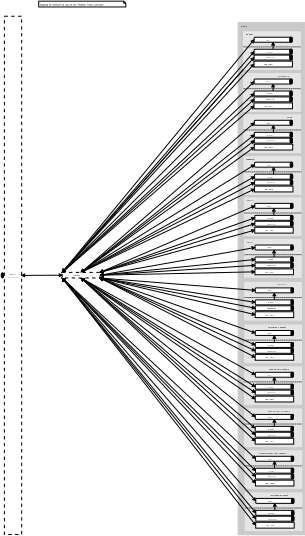 <?xml version="1.0"?>
<diagram xmlns:dia="http://www.lysator.liu.se/~alla/dia/">
  <diagramdata>
    <attribute name="background">
      <color val="#ffffff"/>
    </attribute>
    <attribute name="paper">
      <composite type="paper">
        <attribute name="name">
          <string>#A4#</string>
        </attribute>
        <attribute name="tmargin">
          <real val="1"/>
        </attribute>
        <attribute name="bmargin">
          <real val="2"/>
        </attribute>
        <attribute name="lmargin">
          <real val="1"/>
        </attribute>
        <attribute name="rmargin">
          <real val="1"/>
        </attribute>
        <attribute name="is_portrait">
          <boolean val="true"/>
        </attribute>
        <attribute name="scaling">
          <real val="0.17"/>
        </attribute>
        <attribute name="fitto">
          <boolean val="true"/>
        </attribute>
        <attribute name="fitwidth">
          <int val="1"/>
        </attribute>
        <attribute name="fitheight">
          <int val="1"/>
        </attribute>
      </composite>
    </attribute>
    <attribute name="grid">
      <composite type="grid">
        <attribute name="width_x">
          <real val="1"/>
        </attribute>
        <attribute name="width_y">
          <real val="1"/>
        </attribute>
        <attribute name="visible_x">
          <int val="1"/>
        </attribute>
        <attribute name="visible_y">
          <int val="1"/>
        </attribute>
      </composite>
    </attribute>
    <attribute name="guides">
      <composite type="guides">
        <attribute name="hguides"/>
        <attribute name="vguides"/>
      </composite>
    </attribute>
  </diagramdata>
  <layer name="Background" visible="true">
    <object type="Standard - Ellipse" version="0" id="O0">
      <attribute name="obj_pos">
        <point val="-5.658,73.92"/>
      </attribute>
      <attribute name="obj_bb">
        <rectangle val="-5.708,73.87;-4.876,75.488"/>
      </attribute>
      <attribute name="elem_corner">
        <point val="-5.658,73.92"/>
      </attribute>
      <attribute name="elem_width">
        <real val="0.732"/>
      </attribute>
      <attribute name="elem_height">
        <real val="1.518"/>
      </attribute>
      <attribute name="inner_color">
        <color val="#000000"/>
      </attribute>
    </object>
    <object type="UML - Note" version="0" id="O1">
      <attribute name="obj_pos">
        <point val="5.357,-5.74"/>
      </attribute>
      <attribute name="obj_bb">
        <rectangle val="5.307,-5.79;37.534,-3.99"/>
      </attribute>
      <attribute name="elem_corner">
        <point val="5.357,-5.74"/>
      </attribute>
      <attribute name="elem_width">
        <real val="32.127"/>
      </attribute>
      <attribute name="elem_height">
        <real val="1.7"/>
      </attribute>
      <attribute name="text">
        <composite type="text">
          <attribute name="string">
            <string>#Diagrama de Contextos do caso de uso &quot;Planejar Tratos Culturais&quot;#</string>
          </attribute>
          <attribute name="font">
            <font name="Courier"/>
          </attribute>
          <attribute name="height">
            <real val="0.8"/>
          </attribute>
          <attribute name="pos">
            <point val="5.707,-4.495"/>
          </attribute>
          <attribute name="color">
            <color val="#000000"/>
          </attribute>
          <attribute name="alignment">
            <enum val="0"/>
          </attribute>
        </composite>
      </attribute>
    </object>
    <object type="Standard - Box" version="0" id="O2">
      <attribute name="obj_pos">
        <point val="-4.714,-1.317"/>
      </attribute>
      <attribute name="obj_bb">
        <rectangle val="-4.864,-1.467;0.507,150.826"/>
      </attribute>
      <attribute name="elem_corner">
        <point val="-4.714,-1.317"/>
      </attribute>
      <attribute name="elem_width">
        <real val="5.071"/>
      </attribute>
      <attribute name="elem_height">
        <real val="151.993"/>
      </attribute>
      <attribute name="border_width">
        <real val="0.3"/>
      </attribute>
      <attribute name="show_background">
        <boolean val="true"/>
      </attribute>
      <attribute name="line_style">
        <enum val="1"/>
      </attribute>
    </object>
    <object type="Standard - Text" version="0" id="O3">
      <attribute name="obj_pos">
        <point val="-2.214,74.519"/>
      </attribute>
      <attribute name="obj_bb">
        <rectangle val="-4.423,73.879;-0.005,75.479"/>
      </attribute>
      <attribute name="text">
        <composite type="text">
          <attribute name="string">
            <string>#MENU
PRINCIPAL#</string>
          </attribute>
          <attribute name="font">
            <font name="Helvetica"/>
          </attribute>
          <attribute name="height">
            <real val="0.8"/>
          </attribute>
          <attribute name="pos">
            <point val="-2.214,74.519"/>
          </attribute>
          <attribute name="color">
            <color val="#000000"/>
          </attribute>
          <attribute name="alignment">
            <enum val="1"/>
          </attribute>
        </composite>
      </attribute>
    </object>
    <object type="Standard - Box" version="0" id="O4">
      <attribute name="obj_pos">
        <point val="63.85,0.529"/>
      </attribute>
      <attribute name="obj_bb">
        <rectangle val="63.8,0.479;83.417,150.819"/>
      </attribute>
      <attribute name="elem_corner">
        <point val="63.85,0.529"/>
      </attribute>
      <attribute name="elem_width">
        <real val="19.517"/>
      </attribute>
      <attribute name="elem_height">
        <real val="150.24"/>
      </attribute>
      <attribute name="border_color">
        <color val="#cacaca"/>
      </attribute>
      <attribute name="inner_color">
        <color val="#cacaca"/>
      </attribute>
      <attribute name="show_background">
        <boolean val="true"/>
      </attribute>
    </object>
    <object type="Standard - Text" version="0" id="O5">
      <attribute name="obj_pos">
        <point val="64.564,1.817"/>
      </attribute>
      <attribute name="obj_bb">
        <rectangle val="64.564,1.177;67.455,1.977"/>
      </attribute>
      <attribute name="text">
        <composite type="text">
          <attribute name="string">
            <string>#PLANO#</string>
          </attribute>
          <attribute name="font">
            <font name="Helvetica-Oblique"/>
          </attribute>
          <attribute name="height">
            <real val="0.8"/>
          </attribute>
          <attribute name="pos">
            <point val="64.564,1.817"/>
          </attribute>
          <attribute name="color">
            <color val="#000000"/>
          </attribute>
          <attribute name="alignment">
            <enum val="0"/>
          </attribute>
        </composite>
      </attribute>
    </object>
    <object type="Standard - Line" version="0" id="O6">
      <attribute name="obj_pos">
        <point val="12.239,73.806"/>
      </attribute>
      <attribute name="obj_bb">
        <rectangle val="11.389,9.954;69.35,74.656"/>
      </attribute>
      <attribute name="conn_endpoints">
        <point val="12.239,73.806"/>
        <point val="68.5,10.804"/>
      </attribute>
      <attribute name="numcp">
        <int val="1"/>
      </attribute>
      <attribute name="start_arrow">
        <enum val="3"/>
      </attribute>
      <attribute name="start_arrow_length">
        <real val="0.8"/>
      </attribute>
      <attribute name="start_arrow_width">
        <real val="0.8"/>
      </attribute>
      <attribute name="end_arrow">
        <enum val="3"/>
      </attribute>
      <attribute name="end_arrow_length">
        <real val="0.8"/>
      </attribute>
      <attribute name="end_arrow_width">
        <real val="0.8"/>
      </attribute>
      <connections>
        <connection handle="0" to="O236" connection="0"/>
        <connection handle="1" to="O30" connection="3"/>
      </connections>
    </object>
    <object type="Standard - Box" version="0" id="O7">
      <attribute name="obj_pos">
        <point val="65.421,15.493"/>
      </attribute>
      <attribute name="obj_bb">
        <rectangle val="65.371,15.443;82.114,26.593"/>
      </attribute>
      <attribute name="elem_corner">
        <point val="65.421,15.493"/>
      </attribute>
      <attribute name="elem_width">
        <real val="16.643"/>
      </attribute>
      <attribute name="elem_height">
        <real val="11.05"/>
      </attribute>
      <attribute name="border_color">
        <color val="#e5e5e5"/>
      </attribute>
      <attribute name="inner_color">
        <color val="#e5e5e5"/>
      </attribute>
      <attribute name="show_background">
        <boolean val="true"/>
      </attribute>
    </object>
    <object type="Standard - Text" version="0" id="O8">
      <attribute name="obj_pos">
        <point val="75.372,16.443"/>
      </attribute>
      <attribute name="obj_bb">
        <rectangle val="75.372,15.803;81.05,16.603"/>
      </attribute>
      <attribute name="text">
        <composite type="text">
          <attribute name="string">
            <string>#TRATAMENTO#</string>
          </attribute>
          <attribute name="font">
            <font name="Helvetica-Oblique"/>
          </attribute>
          <attribute name="height">
            <real val="0.8"/>
          </attribute>
          <attribute name="pos">
            <point val="75.372,16.443"/>
          </attribute>
          <attribute name="color">
            <color val="#000000"/>
          </attribute>
          <attribute name="alignment">
            <enum val="0"/>
          </attribute>
        </composite>
      </attribute>
    </object>
    <object type="Standard - Line" version="0" id="O9">
      <attribute name="obj_pos">
        <point val="65.35,19.928"/>
      </attribute>
      <attribute name="obj_bb">
        <rectangle val="65.3,19.878;82.257,19.978"/>
      </attribute>
      <attribute name="conn_endpoints">
        <point val="65.35,19.928"/>
        <point val="82.207,19.928"/>
      </attribute>
      <attribute name="numcp">
        <int val="1"/>
      </attribute>
      <attribute name="line_style">
        <enum val="4"/>
      </attribute>
    </object>
    <object type="Standard - Line" version="0" id="O10">
      <attribute name="obj_pos">
        <point val="74.1,18.553"/>
      </attribute>
      <attribute name="obj_bb">
        <rectangle val="73.25,17.703;74.95,21.468"/>
      </attribute>
      <attribute name="conn_endpoints">
        <point val="74.1,18.553"/>
        <point val="74.1,20.618"/>
      </attribute>
      <attribute name="numcp">
        <int val="1"/>
      </attribute>
      <attribute name="start_arrow">
        <enum val="3"/>
      </attribute>
      <attribute name="start_arrow_length">
        <real val="0.8"/>
      </attribute>
      <attribute name="start_arrow_width">
        <real val="0.8"/>
      </attribute>
      <connections>
        <connection handle="0" to="O11" connection="6"/>
        <connection handle="1" to="O14" connection="1"/>
      </connections>
    </object>
    <group>
      <object type="Standard - Box" version="0" id="O11">
        <attribute name="obj_pos">
          <point val="68.5,17.103"/>
        </attribute>
        <attribute name="obj_bb">
          <rectangle val="68.45,17.053;79.749,18.603"/>
        </attribute>
        <attribute name="elem_corner">
          <point val="68.5,17.103"/>
        </attribute>
        <attribute name="elem_width">
          <real val="11.199"/>
        </attribute>
        <attribute name="elem_height">
          <real val="1.45"/>
        </attribute>
        <attribute name="show_background">
          <boolean val="true"/>
        </attribute>
        <attribute name="corner_radius">
          <real val="0.3"/>
        </attribute>
      </object>
      <object type="Standard - Box" version="0" id="O12">
        <attribute name="obj_pos">
          <point val="78.971,17.089"/>
        </attribute>
        <attribute name="obj_bb">
          <rectangle val="78.921,17.039;79.721,18.57"/>
        </attribute>
        <attribute name="elem_corner">
          <point val="78.971,17.089"/>
        </attribute>
        <attribute name="elem_width">
          <real val="0.7"/>
        </attribute>
        <attribute name="elem_height">
          <real val="1.432"/>
        </attribute>
        <attribute name="inner_color">
          <color val="#000000"/>
        </attribute>
        <attribute name="show_background">
          <boolean val="true"/>
        </attribute>
        <attribute name="corner_radius">
          <real val="0.3"/>
        </attribute>
      </object>
      <object type="Standard - Text" version="0" id="O13">
        <attribute name="obj_pos">
          <point val="72.079,18.079"/>
        </attribute>
        <attribute name="obj_bb">
          <rectangle val="72.079,17.439;74.195,18.239"/>
        </attribute>
        <attribute name="text">
          <composite type="text">
            <attribute name="string">
              <string>#CRIA#</string>
            </attribute>
            <attribute name="font">
              <font name="Helvetica"/>
            </attribute>
            <attribute name="height">
              <real val="0.8"/>
            </attribute>
            <attribute name="pos">
              <point val="72.079,18.079"/>
            </attribute>
            <attribute name="color">
              <color val="#000000"/>
            </attribute>
            <attribute name="alignment">
              <enum val="0"/>
            </attribute>
          </composite>
        </attribute>
      </object>
    </group>
    <group>
      <object type="Standard - Box" version="0" id="O14">
        <attribute name="obj_pos">
          <point val="68.5,20.618"/>
        </attribute>
        <attribute name="obj_bb">
          <rectangle val="68.45,20.568;79.749,22.118"/>
        </attribute>
        <attribute name="elem_corner">
          <point val="68.5,20.618"/>
        </attribute>
        <attribute name="elem_width">
          <real val="11.199"/>
        </attribute>
        <attribute name="elem_height">
          <real val="1.45"/>
        </attribute>
        <attribute name="show_background">
          <boolean val="true"/>
        </attribute>
        <attribute name="corner_radius">
          <real val="0.3"/>
        </attribute>
      </object>
      <object type="Standard - Box" version="0" id="O15">
        <attribute name="obj_pos">
          <point val="78.971,20.603"/>
        </attribute>
        <attribute name="obj_bb">
          <rectangle val="78.921,20.553;79.721,22.085"/>
        </attribute>
        <attribute name="elem_corner">
          <point val="78.971,20.603"/>
        </attribute>
        <attribute name="elem_width">
          <real val="0.7"/>
        </attribute>
        <attribute name="elem_height">
          <real val="1.432"/>
        </attribute>
        <attribute name="inner_color">
          <color val="#000000"/>
        </attribute>
        <attribute name="show_background">
          <boolean val="true"/>
        </attribute>
        <attribute name="corner_radius">
          <real val="0.3"/>
        </attribute>
      </object>
      <object type="Standard - Text" version="0" id="O16">
        <attribute name="obj_pos">
          <point val="72.079,21.593"/>
        </attribute>
        <attribute name="obj_bb">
          <rectangle val="72.079,20.953;75.382,21.753"/>
        </attribute>
        <attribute name="text">
          <composite type="text">
            <attribute name="string">
              <string>#ALTERA#</string>
            </attribute>
            <attribute name="font">
              <font name="Helvetica"/>
            </attribute>
            <attribute name="height">
              <real val="0.8"/>
            </attribute>
            <attribute name="pos">
              <point val="72.079,21.593"/>
            </attribute>
            <attribute name="color">
              <color val="#000000"/>
            </attribute>
            <attribute name="alignment">
              <enum val="0"/>
            </attribute>
          </composite>
        </attribute>
      </object>
    </group>
    <group>
      <object type="Standard - Box" version="0" id="O17">
        <attribute name="obj_pos">
          <point val="68.5,22.336"/>
        </attribute>
        <attribute name="obj_bb">
          <rectangle val="68.45,22.286;79.758,23.836"/>
        </attribute>
        <attribute name="elem_corner">
          <point val="68.5,22.336"/>
        </attribute>
        <attribute name="elem_width">
          <real val="11.208"/>
        </attribute>
        <attribute name="elem_height">
          <real val="1.45"/>
        </attribute>
        <attribute name="show_background">
          <boolean val="true"/>
        </attribute>
        <attribute name="corner_radius">
          <real val="0.3"/>
        </attribute>
      </object>
      <object type="Standard - Box" version="0" id="O18">
        <attribute name="obj_pos">
          <point val="78.979,22.322"/>
        </attribute>
        <attribute name="obj_bb">
          <rectangle val="78.929,22.271;79.729,23.803"/>
        </attribute>
        <attribute name="elem_corner">
          <point val="78.979,22.322"/>
        </attribute>
        <attribute name="elem_width">
          <real val="0.7"/>
        </attribute>
        <attribute name="elem_height">
          <real val="1.432"/>
        </attribute>
        <attribute name="inner_color">
          <color val="#000000"/>
        </attribute>
        <attribute name="show_background">
          <boolean val="true"/>
        </attribute>
        <attribute name="corner_radius">
          <real val="0.3"/>
        </attribute>
      </object>
      <object type="Standard - Text" version="0" id="O19">
        <attribute name="obj_pos">
          <point val="72.088,23.311"/>
        </attribute>
        <attribute name="obj_bb">
          <rectangle val="72.088,22.672;75.73,23.471"/>
        </attribute>
        <attribute name="text">
          <composite type="text">
            <attribute name="string">
              <string>#REMOVE#</string>
            </attribute>
            <attribute name="font">
              <font name="Helvetica"/>
            </attribute>
            <attribute name="height">
              <real val="0.8"/>
            </attribute>
            <attribute name="pos">
              <point val="72.088,23.311"/>
            </attribute>
            <attribute name="color">
              <color val="#000000"/>
            </attribute>
            <attribute name="alignment">
              <enum val="0"/>
            </attribute>
          </composite>
        </attribute>
      </object>
    </group>
    <object type="Standard - Box" version="0" id="O20">
      <attribute name="obj_pos">
        <point val="65.421,3.236"/>
      </attribute>
      <attribute name="obj_bb">
        <rectangle val="65.371,3.186;82.114,14.336"/>
      </attribute>
      <attribute name="elem_corner">
        <point val="65.421,3.236"/>
      </attribute>
      <attribute name="elem_width">
        <real val="16.643"/>
      </attribute>
      <attribute name="elem_height">
        <real val="11.05"/>
      </attribute>
      <attribute name="border_color">
        <color val="#e5e5e5"/>
      </attribute>
      <attribute name="inner_color">
        <color val="#e5e5e5"/>
      </attribute>
      <attribute name="show_background">
        <boolean val="true"/>
      </attribute>
    </object>
    <object type="Standard - Text" version="0" id="O21">
      <attribute name="obj_pos">
        <point val="66.015,4.186"/>
      </attribute>
      <attribute name="obj_bb">
        <rectangle val="66.015,3.546;69.633,4.346"/>
      </attribute>
      <attribute name="text">
        <composite type="text">
          <attribute name="string">
            <string>#RO&#199;ADA#</string>
          </attribute>
          <attribute name="font">
            <font name="Helvetica-Oblique"/>
          </attribute>
          <attribute name="height">
            <real val="0.8"/>
          </attribute>
          <attribute name="pos">
            <point val="66.015,4.186"/>
          </attribute>
          <attribute name="color">
            <color val="#000000"/>
          </attribute>
          <attribute name="alignment">
            <enum val="0"/>
          </attribute>
        </composite>
      </attribute>
    </object>
    <object type="Standard - Line" version="0" id="O22">
      <attribute name="obj_pos">
        <point val="65.35,7.671"/>
      </attribute>
      <attribute name="obj_bb">
        <rectangle val="65.3,7.621;82.257,7.721"/>
      </attribute>
      <attribute name="conn_endpoints">
        <point val="65.35,7.671"/>
        <point val="82.207,7.671"/>
      </attribute>
      <attribute name="numcp">
        <int val="1"/>
      </attribute>
      <attribute name="line_style">
        <enum val="4"/>
      </attribute>
    </object>
    <object type="Standard - Line" version="0" id="O23">
      <attribute name="obj_pos">
        <point val="74.1,6.296"/>
      </attribute>
      <attribute name="obj_bb">
        <rectangle val="73.25,5.446;74.95,9.211"/>
      </attribute>
      <attribute name="conn_endpoints">
        <point val="74.1,6.296"/>
        <point val="74.1,8.361"/>
      </attribute>
      <attribute name="numcp">
        <int val="1"/>
      </attribute>
      <attribute name="start_arrow">
        <enum val="3"/>
      </attribute>
      <attribute name="start_arrow_length">
        <real val="0.8"/>
      </attribute>
      <attribute name="start_arrow_width">
        <real val="0.8"/>
      </attribute>
      <connections>
        <connection handle="0" to="O24" connection="6"/>
        <connection handle="1" to="O27" connection="1"/>
      </connections>
    </object>
    <group>
      <object type="Standard - Box" version="0" id="O24">
        <attribute name="obj_pos">
          <point val="68.5,4.846"/>
        </attribute>
        <attribute name="obj_bb">
          <rectangle val="68.45,4.796;79.749,6.346"/>
        </attribute>
        <attribute name="elem_corner">
          <point val="68.5,4.846"/>
        </attribute>
        <attribute name="elem_width">
          <real val="11.199"/>
        </attribute>
        <attribute name="elem_height">
          <real val="1.45"/>
        </attribute>
        <attribute name="show_background">
          <boolean val="true"/>
        </attribute>
        <attribute name="corner_radius">
          <real val="0.3"/>
        </attribute>
      </object>
      <object type="Standard - Box" version="0" id="O25">
        <attribute name="obj_pos">
          <point val="78.971,4.832"/>
        </attribute>
        <attribute name="obj_bb">
          <rectangle val="78.921,4.782;79.721,6.314"/>
        </attribute>
        <attribute name="elem_corner">
          <point val="78.971,4.832"/>
        </attribute>
        <attribute name="elem_width">
          <real val="0.7"/>
        </attribute>
        <attribute name="elem_height">
          <real val="1.432"/>
        </attribute>
        <attribute name="inner_color">
          <color val="#000000"/>
        </attribute>
        <attribute name="show_background">
          <boolean val="true"/>
        </attribute>
        <attribute name="corner_radius">
          <real val="0.3"/>
        </attribute>
      </object>
      <object type="Standard - Text" version="0" id="O26">
        <attribute name="obj_pos">
          <point val="72.079,5.822"/>
        </attribute>
        <attribute name="obj_bb">
          <rectangle val="72.079,5.182;74.195,5.982"/>
        </attribute>
        <attribute name="text">
          <composite type="text">
            <attribute name="string">
              <string>#CRIA#</string>
            </attribute>
            <attribute name="font">
              <font name="Helvetica"/>
            </attribute>
            <attribute name="height">
              <real val="0.8"/>
            </attribute>
            <attribute name="pos">
              <point val="72.079,5.822"/>
            </attribute>
            <attribute name="color">
              <color val="#000000"/>
            </attribute>
            <attribute name="alignment">
              <enum val="0"/>
            </attribute>
          </composite>
        </attribute>
      </object>
    </group>
    <group>
      <object type="Standard - Box" version="0" id="O27">
        <attribute name="obj_pos">
          <point val="68.5,8.361"/>
        </attribute>
        <attribute name="obj_bb">
          <rectangle val="68.45,8.311;79.749,9.861"/>
        </attribute>
        <attribute name="elem_corner">
          <point val="68.5,8.361"/>
        </attribute>
        <attribute name="elem_width">
          <real val="11.199"/>
        </attribute>
        <attribute name="elem_height">
          <real val="1.45"/>
        </attribute>
        <attribute name="show_background">
          <boolean val="true"/>
        </attribute>
        <attribute name="corner_radius">
          <real val="0.3"/>
        </attribute>
      </object>
      <object type="Standard - Box" version="0" id="O28">
        <attribute name="obj_pos">
          <point val="78.971,8.346"/>
        </attribute>
        <attribute name="obj_bb">
          <rectangle val="78.921,8.296;79.721,9.828"/>
        </attribute>
        <attribute name="elem_corner">
          <point val="78.971,8.346"/>
        </attribute>
        <attribute name="elem_width">
          <real val="0.7"/>
        </attribute>
        <attribute name="elem_height">
          <real val="1.432"/>
        </attribute>
        <attribute name="inner_color">
          <color val="#000000"/>
        </attribute>
        <attribute name="show_background">
          <boolean val="true"/>
        </attribute>
        <attribute name="corner_radius">
          <real val="0.3"/>
        </attribute>
      </object>
      <object type="Standard - Text" version="0" id="O29">
        <attribute name="obj_pos">
          <point val="72.079,9.336"/>
        </attribute>
        <attribute name="obj_bb">
          <rectangle val="72.079,8.696;75.382,9.496"/>
        </attribute>
        <attribute name="text">
          <composite type="text">
            <attribute name="string">
              <string>#ALTERA#</string>
            </attribute>
            <attribute name="font">
              <font name="Helvetica"/>
            </attribute>
            <attribute name="height">
              <real val="0.8"/>
            </attribute>
            <attribute name="pos">
              <point val="72.079,9.336"/>
            </attribute>
            <attribute name="color">
              <color val="#000000"/>
            </attribute>
            <attribute name="alignment">
              <enum val="0"/>
            </attribute>
          </composite>
        </attribute>
      </object>
    </group>
    <group>
      <object type="Standard - Box" version="0" id="O30">
        <attribute name="obj_pos">
          <point val="68.5,10.079"/>
        </attribute>
        <attribute name="obj_bb">
          <rectangle val="68.45,10.029;79.758,11.579"/>
        </attribute>
        <attribute name="elem_corner">
          <point val="68.5,10.079"/>
        </attribute>
        <attribute name="elem_width">
          <real val="11.208"/>
        </attribute>
        <attribute name="elem_height">
          <real val="1.45"/>
        </attribute>
        <attribute name="show_background">
          <boolean val="true"/>
        </attribute>
        <attribute name="corner_radius">
          <real val="0.3"/>
        </attribute>
      </object>
      <object type="Standard - Box" version="0" id="O31">
        <attribute name="obj_pos">
          <point val="78.979,10.065"/>
        </attribute>
        <attribute name="obj_bb">
          <rectangle val="78.929,10.015;79.729,11.546"/>
        </attribute>
        <attribute name="elem_corner">
          <point val="78.979,10.065"/>
        </attribute>
        <attribute name="elem_width">
          <real val="0.7"/>
        </attribute>
        <attribute name="elem_height">
          <real val="1.432"/>
        </attribute>
        <attribute name="inner_color">
          <color val="#000000"/>
        </attribute>
        <attribute name="show_background">
          <boolean val="true"/>
        </attribute>
        <attribute name="corner_radius">
          <real val="0.3"/>
        </attribute>
      </object>
      <object type="Standard - Text" version="0" id="O32">
        <attribute name="obj_pos">
          <point val="72.088,11.055"/>
        </attribute>
        <attribute name="obj_bb">
          <rectangle val="72.088,10.415;75.73,11.215"/>
        </attribute>
        <attribute name="text">
          <composite type="text">
            <attribute name="string">
              <string>#REMOVE#</string>
            </attribute>
            <attribute name="font">
              <font name="Helvetica"/>
            </attribute>
            <attribute name="height">
              <real val="0.8"/>
            </attribute>
            <attribute name="pos">
              <point val="72.088,11.055"/>
            </attribute>
            <attribute name="color">
              <color val="#000000"/>
            </attribute>
            <attribute name="alignment">
              <enum val="0"/>
            </attribute>
          </composite>
        </attribute>
      </object>
    </group>
    <object type="Standard - Line" version="0" id="O33">
      <attribute name="obj_pos">
        <point val="12.239,73.806"/>
      </attribute>
      <attribute name="obj_bb">
        <rectangle val="11.389,4.721;69.35,74.656"/>
      </attribute>
      <attribute name="conn_endpoints">
        <point val="12.239,73.806"/>
        <point val="68.5,5.571"/>
      </attribute>
      <attribute name="numcp">
        <int val="1"/>
      </attribute>
      <attribute name="start_arrow">
        <enum val="3"/>
      </attribute>
      <attribute name="start_arrow_length">
        <real val="0.8"/>
      </attribute>
      <attribute name="start_arrow_width">
        <real val="0.8"/>
      </attribute>
      <attribute name="end_arrow">
        <enum val="3"/>
      </attribute>
      <attribute name="end_arrow_length">
        <real val="0.8"/>
      </attribute>
      <attribute name="end_arrow_width">
        <real val="0.8"/>
      </attribute>
      <connections>
        <connection handle="0" to="O236" connection="0"/>
        <connection handle="1" to="O24" connection="3"/>
      </connections>
    </object>
    <object type="Standard - Line" version="0" id="O34">
      <attribute name="obj_pos">
        <point val="12.239,73.806"/>
      </attribute>
      <attribute name="obj_bb">
        <rectangle val="11.389,8.236;69.35,74.656"/>
      </attribute>
      <attribute name="conn_endpoints">
        <point val="12.239,73.806"/>
        <point val="68.5,9.086"/>
      </attribute>
      <attribute name="numcp">
        <int val="1"/>
      </attribute>
      <attribute name="start_arrow">
        <enum val="3"/>
      </attribute>
      <attribute name="start_arrow_length">
        <real val="0.8"/>
      </attribute>
      <attribute name="start_arrow_width">
        <real val="0.8"/>
      </attribute>
      <attribute name="end_arrow">
        <enum val="3"/>
      </attribute>
      <attribute name="end_arrow_length">
        <real val="0.8"/>
      </attribute>
      <attribute name="end_arrow_width">
        <real val="0.8"/>
      </attribute>
      <connections>
        <connection handle="0" to="O236" connection="0"/>
        <connection handle="1" to="O27" connection="3"/>
      </connections>
    </object>
    <object type="Standard - Line" version="0" id="O35">
      <attribute name="obj_pos">
        <point val="12.239,73.806"/>
      </attribute>
      <attribute name="obj_bb">
        <rectangle val="11.389,9.954;69.35,74.656"/>
      </attribute>
      <attribute name="conn_endpoints">
        <point val="12.239,73.806"/>
        <point val="68.5,10.804"/>
      </attribute>
      <attribute name="numcp">
        <int val="1"/>
      </attribute>
      <attribute name="start_arrow">
        <enum val="3"/>
      </attribute>
      <attribute name="start_arrow_length">
        <real val="0.8"/>
      </attribute>
      <attribute name="start_arrow_width">
        <real val="0.8"/>
      </attribute>
      <attribute name="end_arrow">
        <enum val="3"/>
      </attribute>
      <attribute name="end_arrow_length">
        <real val="0.8"/>
      </attribute>
      <attribute name="end_arrow_width">
        <real val="0.8"/>
      </attribute>
      <connections>
        <connection handle="0" to="O236" connection="0"/>
        <connection handle="1" to="O30" connection="3"/>
      </connections>
    </object>
    <object type="Standard - Box" version="0" id="O36">
      <attribute name="obj_pos">
        <point val="65.493,27.593"/>
      </attribute>
      <attribute name="obj_bb">
        <rectangle val="65.443,27.543;82.186,38.693"/>
      </attribute>
      <attribute name="elem_corner">
        <point val="65.493,27.593"/>
      </attribute>
      <attribute name="elem_width">
        <real val="16.643"/>
      </attribute>
      <attribute name="elem_height">
        <real val="11.05"/>
      </attribute>
      <attribute name="border_color">
        <color val="#e5e5e5"/>
      </attribute>
      <attribute name="inner_color">
        <color val="#e5e5e5"/>
      </attribute>
      <attribute name="show_background">
        <boolean val="true"/>
      </attribute>
    </object>
    <object type="Standard - Text" version="0" id="O37">
      <attribute name="obj_pos">
        <point val="78.158,28.543"/>
      </attribute>
      <attribute name="obj_bb">
        <rectangle val="78.158,27.903;80.612,28.703"/>
      </attribute>
      <attribute name="text">
        <composite type="text">
          <attribute name="string">
            <string>#PODA#</string>
          </attribute>
          <attribute name="font">
            <font name="Helvetica-Oblique"/>
          </attribute>
          <attribute name="height">
            <real val="0.8"/>
          </attribute>
          <attribute name="pos">
            <point val="78.158,28.543"/>
          </attribute>
          <attribute name="color">
            <color val="#000000"/>
          </attribute>
          <attribute name="alignment">
            <enum val="0"/>
          </attribute>
        </composite>
      </attribute>
    </object>
    <object type="Standard - Line" version="0" id="O38">
      <attribute name="obj_pos">
        <point val="65.421,32.028"/>
      </attribute>
      <attribute name="obj_bb">
        <rectangle val="65.371,31.978;82.329,32.078"/>
      </attribute>
      <attribute name="conn_endpoints">
        <point val="65.421,32.028"/>
        <point val="82.278,32.028"/>
      </attribute>
      <attribute name="numcp">
        <int val="1"/>
      </attribute>
      <attribute name="line_style">
        <enum val="4"/>
      </attribute>
    </object>
    <object type="Standard - Line" version="0" id="O39">
      <attribute name="obj_pos">
        <point val="74.171,30.654"/>
      </attribute>
      <attribute name="obj_bb">
        <rectangle val="73.321,29.804;75.021,33.568"/>
      </attribute>
      <attribute name="conn_endpoints">
        <point val="74.171,30.654"/>
        <point val="74.171,32.718"/>
      </attribute>
      <attribute name="numcp">
        <int val="1"/>
      </attribute>
      <attribute name="start_arrow">
        <enum val="3"/>
      </attribute>
      <attribute name="start_arrow_length">
        <real val="0.8"/>
      </attribute>
      <attribute name="start_arrow_width">
        <real val="0.8"/>
      </attribute>
      <connections>
        <connection handle="0" to="O40" connection="6"/>
        <connection handle="1" to="O43" connection="1"/>
      </connections>
    </object>
    <group>
      <object type="Standard - Box" version="0" id="O40">
        <attribute name="obj_pos">
          <point val="68.571,29.204"/>
        </attribute>
        <attribute name="obj_bb">
          <rectangle val="68.521,29.154;79.821,30.704"/>
        </attribute>
        <attribute name="elem_corner">
          <point val="68.571,29.204"/>
        </attribute>
        <attribute name="elem_width">
          <real val="11.199"/>
        </attribute>
        <attribute name="elem_height">
          <real val="1.45"/>
        </attribute>
        <attribute name="show_background">
          <boolean val="true"/>
        </attribute>
        <attribute name="corner_radius">
          <real val="0.3"/>
        </attribute>
      </object>
      <object type="Standard - Box" version="0" id="O41">
        <attribute name="obj_pos">
          <point val="79.042,29.189"/>
        </attribute>
        <attribute name="obj_bb">
          <rectangle val="78.992,29.139;79.792,30.671"/>
        </attribute>
        <attribute name="elem_corner">
          <point val="79.042,29.189"/>
        </attribute>
        <attribute name="elem_width">
          <real val="0.7"/>
        </attribute>
        <attribute name="elem_height">
          <real val="1.432"/>
        </attribute>
        <attribute name="inner_color">
          <color val="#000000"/>
        </attribute>
        <attribute name="show_background">
          <boolean val="true"/>
        </attribute>
        <attribute name="corner_radius">
          <real val="0.3"/>
        </attribute>
      </object>
      <object type="Standard - Text" version="0" id="O42">
        <attribute name="obj_pos">
          <point val="72.151,30.179"/>
        </attribute>
        <attribute name="obj_bb">
          <rectangle val="72.151,29.539;74.266,30.339"/>
        </attribute>
        <attribute name="text">
          <composite type="text">
            <attribute name="string">
              <string>#CRIA#</string>
            </attribute>
            <attribute name="font">
              <font name="Helvetica"/>
            </attribute>
            <attribute name="height">
              <real val="0.8"/>
            </attribute>
            <attribute name="pos">
              <point val="72.151,30.179"/>
            </attribute>
            <attribute name="color">
              <color val="#000000"/>
            </attribute>
            <attribute name="alignment">
              <enum val="0"/>
            </attribute>
          </composite>
        </attribute>
      </object>
    </group>
    <group>
      <object type="Standard - Box" version="0" id="O43">
        <attribute name="obj_pos">
          <point val="68.571,32.718"/>
        </attribute>
        <attribute name="obj_bb">
          <rectangle val="68.521,32.668;79.821,34.218"/>
        </attribute>
        <attribute name="elem_corner">
          <point val="68.571,32.718"/>
        </attribute>
        <attribute name="elem_width">
          <real val="11.199"/>
        </attribute>
        <attribute name="elem_height">
          <real val="1.45"/>
        </attribute>
        <attribute name="show_background">
          <boolean val="true"/>
        </attribute>
        <attribute name="corner_radius">
          <real val="0.3"/>
        </attribute>
      </object>
      <object type="Standard - Box" version="0" id="O44">
        <attribute name="obj_pos">
          <point val="79.042,32.703"/>
        </attribute>
        <attribute name="obj_bb">
          <rectangle val="78.992,32.653;79.792,34.185"/>
        </attribute>
        <attribute name="elem_corner">
          <point val="79.042,32.703"/>
        </attribute>
        <attribute name="elem_width">
          <real val="0.7"/>
        </attribute>
        <attribute name="elem_height">
          <real val="1.432"/>
        </attribute>
        <attribute name="inner_color">
          <color val="#000000"/>
        </attribute>
        <attribute name="show_background">
          <boolean val="true"/>
        </attribute>
        <attribute name="corner_radius">
          <real val="0.3"/>
        </attribute>
      </object>
      <object type="Standard - Text" version="0" id="O45">
        <attribute name="obj_pos">
          <point val="72.151,33.693"/>
        </attribute>
        <attribute name="obj_bb">
          <rectangle val="72.151,33.053;75.454,33.853"/>
        </attribute>
        <attribute name="text">
          <composite type="text">
            <attribute name="string">
              <string>#ALTERA#</string>
            </attribute>
            <attribute name="font">
              <font name="Helvetica"/>
            </attribute>
            <attribute name="height">
              <real val="0.8"/>
            </attribute>
            <attribute name="pos">
              <point val="72.151,33.693"/>
            </attribute>
            <attribute name="color">
              <color val="#000000"/>
            </attribute>
            <attribute name="alignment">
              <enum val="0"/>
            </attribute>
          </composite>
        </attribute>
      </object>
    </group>
    <group>
      <object type="Standard - Box" version="0" id="O46">
        <attribute name="obj_pos">
          <point val="68.571,34.436"/>
        </attribute>
        <attribute name="obj_bb">
          <rectangle val="68.521,34.386;79.829,35.936"/>
        </attribute>
        <attribute name="elem_corner">
          <point val="68.571,34.436"/>
        </attribute>
        <attribute name="elem_width">
          <real val="11.208"/>
        </attribute>
        <attribute name="elem_height">
          <real val="1.45"/>
        </attribute>
        <attribute name="show_background">
          <boolean val="true"/>
        </attribute>
        <attribute name="corner_radius">
          <real val="0.3"/>
        </attribute>
      </object>
      <object type="Standard - Box" version="0" id="O47">
        <attribute name="obj_pos">
          <point val="79.05,34.422"/>
        </attribute>
        <attribute name="obj_bb">
          <rectangle val="79.0,34.372;79.8,35.904"/>
        </attribute>
        <attribute name="elem_corner">
          <point val="79.05,34.422"/>
        </attribute>
        <attribute name="elem_width">
          <real val="0.7"/>
        </attribute>
        <attribute name="elem_height">
          <real val="1.432"/>
        </attribute>
        <attribute name="inner_color">
          <color val="#000000"/>
        </attribute>
        <attribute name="show_background">
          <boolean val="true"/>
        </attribute>
        <attribute name="corner_radius">
          <real val="0.3"/>
        </attribute>
      </object>
      <object type="Standard - Text" version="0" id="O48">
        <attribute name="obj_pos">
          <point val="72.159,35.412"/>
        </attribute>
        <attribute name="obj_bb">
          <rectangle val="72.159,34.772;75.801,35.572"/>
        </attribute>
        <attribute name="text">
          <composite type="text">
            <attribute name="string">
              <string>#REMOVE#</string>
            </attribute>
            <attribute name="font">
              <font name="Helvetica"/>
            </attribute>
            <attribute name="height">
              <real val="0.8"/>
            </attribute>
            <attribute name="pos">
              <point val="72.159,35.412"/>
            </attribute>
            <attribute name="color">
              <color val="#000000"/>
            </attribute>
            <attribute name="alignment">
              <enum val="0"/>
            </attribute>
          </composite>
        </attribute>
      </object>
    </group>
    <object type="Standard - Box" version="0" id="O49">
      <attribute name="obj_pos">
        <point val="65.564,39.882"/>
      </attribute>
      <attribute name="obj_bb">
        <rectangle val="65.514,39.832;82.257,50.982"/>
      </attribute>
      <attribute name="elem_corner">
        <point val="65.564,39.882"/>
      </attribute>
      <attribute name="elem_width">
        <real val="16.643"/>
      </attribute>
      <attribute name="elem_height">
        <real val="11.05"/>
      </attribute>
      <attribute name="border_color">
        <color val="#e5e5e5"/>
      </attribute>
      <attribute name="inner_color">
        <color val="#e5e5e5"/>
      </attribute>
      <attribute name="show_background">
        <boolean val="true"/>
      </attribute>
    </object>
    <object type="Standard - Text" version="0" id="O50">
      <attribute name="obj_pos">
        <point val="66.158,40.832"/>
      </attribute>
      <attribute name="obj_bb">
        <rectangle val="66.158,40.192;70.843,40.992"/>
      </attribute>
      <attribute name="text">
        <composite type="text">
          <attribute name="string">
            <string>#ADUBA&#199;AO#</string>
          </attribute>
          <attribute name="font">
            <font name="Helvetica-Oblique"/>
          </attribute>
          <attribute name="height">
            <real val="0.8"/>
          </attribute>
          <attribute name="pos">
            <point val="66.158,40.832"/>
          </attribute>
          <attribute name="color">
            <color val="#000000"/>
          </attribute>
          <attribute name="alignment">
            <enum val="0"/>
          </attribute>
        </composite>
      </attribute>
    </object>
    <object type="Standard - Line" version="0" id="O51">
      <attribute name="obj_pos">
        <point val="65.493,44.318"/>
      </attribute>
      <attribute name="obj_bb">
        <rectangle val="65.443,44.268;82.4,44.368"/>
      </attribute>
      <attribute name="conn_endpoints">
        <point val="65.493,44.318"/>
        <point val="82.35,44.318"/>
      </attribute>
      <attribute name="numcp">
        <int val="1"/>
      </attribute>
      <attribute name="line_style">
        <enum val="4"/>
      </attribute>
    </object>
    <object type="Standard - Line" version="0" id="O52">
      <attribute name="obj_pos">
        <point val="74.243,42.943"/>
      </attribute>
      <attribute name="obj_bb">
        <rectangle val="73.392,42.093;75.093,45.857"/>
      </attribute>
      <attribute name="conn_endpoints">
        <point val="74.243,42.943"/>
        <point val="74.243,45.007"/>
      </attribute>
      <attribute name="numcp">
        <int val="1"/>
      </attribute>
      <attribute name="start_arrow">
        <enum val="3"/>
      </attribute>
      <attribute name="start_arrow_length">
        <real val="0.8"/>
      </attribute>
      <attribute name="start_arrow_width">
        <real val="0.8"/>
      </attribute>
      <connections>
        <connection handle="0" to="O53" connection="6"/>
        <connection handle="1" to="O56" connection="1"/>
      </connections>
    </object>
    <group>
      <object type="Standard - Box" version="0" id="O53">
        <attribute name="obj_pos">
          <point val="68.643,41.493"/>
        </attribute>
        <attribute name="obj_bb">
          <rectangle val="68.593,41.443;79.892,42.993"/>
        </attribute>
        <attribute name="elem_corner">
          <point val="68.643,41.493"/>
        </attribute>
        <attribute name="elem_width">
          <real val="11.199"/>
        </attribute>
        <attribute name="elem_height">
          <real val="1.45"/>
        </attribute>
        <attribute name="show_background">
          <boolean val="true"/>
        </attribute>
        <attribute name="corner_radius">
          <real val="0.3"/>
        </attribute>
      </object>
      <object type="Standard - Box" version="0" id="O54">
        <attribute name="obj_pos">
          <point val="79.114,41.478"/>
        </attribute>
        <attribute name="obj_bb">
          <rectangle val="79.064,41.428;79.864,42.96"/>
        </attribute>
        <attribute name="elem_corner">
          <point val="79.114,41.478"/>
        </attribute>
        <attribute name="elem_width">
          <real val="0.7"/>
        </attribute>
        <attribute name="elem_height">
          <real val="1.432"/>
        </attribute>
        <attribute name="inner_color">
          <color val="#000000"/>
        </attribute>
        <attribute name="show_background">
          <boolean val="true"/>
        </attribute>
        <attribute name="corner_radius">
          <real val="0.3"/>
        </attribute>
      </object>
      <object type="Standard - Text" version="0" id="O55">
        <attribute name="obj_pos">
          <point val="72.222,42.468"/>
        </attribute>
        <attribute name="obj_bb">
          <rectangle val="72.222,41.828;74.337,42.628"/>
        </attribute>
        <attribute name="text">
          <composite type="text">
            <attribute name="string">
              <string>#CRIA#</string>
            </attribute>
            <attribute name="font">
              <font name="Helvetica"/>
            </attribute>
            <attribute name="height">
              <real val="0.8"/>
            </attribute>
            <attribute name="pos">
              <point val="72.222,42.468"/>
            </attribute>
            <attribute name="color">
              <color val="#000000"/>
            </attribute>
            <attribute name="alignment">
              <enum val="0"/>
            </attribute>
          </composite>
        </attribute>
      </object>
    </group>
    <group>
      <object type="Standard - Box" version="0" id="O56">
        <attribute name="obj_pos">
          <point val="68.643,45.007"/>
        </attribute>
        <attribute name="obj_bb">
          <rectangle val="68.593,44.957;79.892,46.507"/>
        </attribute>
        <attribute name="elem_corner">
          <point val="68.643,45.007"/>
        </attribute>
        <attribute name="elem_width">
          <real val="11.199"/>
        </attribute>
        <attribute name="elem_height">
          <real val="1.45"/>
        </attribute>
        <attribute name="show_background">
          <boolean val="true"/>
        </attribute>
        <attribute name="corner_radius">
          <real val="0.3"/>
        </attribute>
      </object>
      <object type="Standard - Box" version="0" id="O57">
        <attribute name="obj_pos">
          <point val="79.114,44.992"/>
        </attribute>
        <attribute name="obj_bb">
          <rectangle val="79.064,44.942;79.864,46.474"/>
        </attribute>
        <attribute name="elem_corner">
          <point val="79.114,44.992"/>
        </attribute>
        <attribute name="elem_width">
          <real val="0.7"/>
        </attribute>
        <attribute name="elem_height">
          <real val="1.432"/>
        </attribute>
        <attribute name="inner_color">
          <color val="#000000"/>
        </attribute>
        <attribute name="show_background">
          <boolean val="true"/>
        </attribute>
        <attribute name="corner_radius">
          <real val="0.3"/>
        </attribute>
      </object>
      <object type="Standard - Text" version="0" id="O58">
        <attribute name="obj_pos">
          <point val="72.222,45.982"/>
        </attribute>
        <attribute name="obj_bb">
          <rectangle val="72.222,45.342;75.525,46.142"/>
        </attribute>
        <attribute name="text">
          <composite type="text">
            <attribute name="string">
              <string>#ALTERA#</string>
            </attribute>
            <attribute name="font">
              <font name="Helvetica"/>
            </attribute>
            <attribute name="height">
              <real val="0.8"/>
            </attribute>
            <attribute name="pos">
              <point val="72.222,45.982"/>
            </attribute>
            <attribute name="color">
              <color val="#000000"/>
            </attribute>
            <attribute name="alignment">
              <enum val="0"/>
            </attribute>
          </composite>
        </attribute>
      </object>
    </group>
    <group>
      <object type="Standard - Box" version="0" id="O59">
        <attribute name="obj_pos">
          <point val="68.643,46.726"/>
        </attribute>
        <attribute name="obj_bb">
          <rectangle val="68.593,46.676;79.901,48.226"/>
        </attribute>
        <attribute name="elem_corner">
          <point val="68.643,46.726"/>
        </attribute>
        <attribute name="elem_width">
          <real val="11.208"/>
        </attribute>
        <attribute name="elem_height">
          <real val="1.45"/>
        </attribute>
        <attribute name="show_background">
          <boolean val="true"/>
        </attribute>
        <attribute name="corner_radius">
          <real val="0.3"/>
        </attribute>
      </object>
      <object type="Standard - Box" version="0" id="O60">
        <attribute name="obj_pos">
          <point val="79.122,46.711"/>
        </attribute>
        <attribute name="obj_bb">
          <rectangle val="79.072,46.661;79.872,48.193"/>
        </attribute>
        <attribute name="elem_corner">
          <point val="79.122,46.711"/>
        </attribute>
        <attribute name="elem_width">
          <real val="0.7"/>
        </attribute>
        <attribute name="elem_height">
          <real val="1.432"/>
        </attribute>
        <attribute name="inner_color">
          <color val="#000000"/>
        </attribute>
        <attribute name="show_background">
          <boolean val="true"/>
        </attribute>
        <attribute name="corner_radius">
          <real val="0.3"/>
        </attribute>
      </object>
      <object type="Standard - Text" version="0" id="O61">
        <attribute name="obj_pos">
          <point val="72.231,47.701"/>
        </attribute>
        <attribute name="obj_bb">
          <rectangle val="72.231,47.061;75.873,47.861"/>
        </attribute>
        <attribute name="text">
          <composite type="text">
            <attribute name="string">
              <string>#REMOVE#</string>
            </attribute>
            <attribute name="font">
              <font name="Helvetica"/>
            </attribute>
            <attribute name="height">
              <real val="0.8"/>
            </attribute>
            <attribute name="pos">
              <point val="72.231,47.701"/>
            </attribute>
            <attribute name="color">
              <color val="#000000"/>
            </attribute>
            <attribute name="alignment">
              <enum val="0"/>
            </attribute>
          </composite>
        </attribute>
      </object>
    </group>
    <object type="Standard - Box" version="0" id="O62">
      <attribute name="obj_pos">
        <point val="65.636,51.954"/>
      </attribute>
      <attribute name="obj_bb">
        <rectangle val="65.586,51.904;82.329,63.054"/>
      </attribute>
      <attribute name="elem_corner">
        <point val="65.636,51.954"/>
      </attribute>
      <attribute name="elem_width">
        <real val="16.643"/>
      </attribute>
      <attribute name="elem_height">
        <real val="11.05"/>
      </attribute>
      <attribute name="border_color">
        <color val="#e5e5e5"/>
      </attribute>
      <attribute name="inner_color">
        <color val="#e5e5e5"/>
      </attribute>
      <attribute name="show_background">
        <boolean val="true"/>
      </attribute>
    </object>
    <object type="Standard - Text" version="0" id="O63">
      <attribute name="obj_pos">
        <point val="66.23,52.904"/>
      </attribute>
      <attribute name="obj_bb">
        <rectangle val="66.23,52.264;69.411,53.064"/>
      </attribute>
      <attribute name="text">
        <composite type="text">
          <attribute name="string">
            <string>#CAPINA#</string>
          </attribute>
          <attribute name="font">
            <font name="Helvetica-Oblique"/>
          </attribute>
          <attribute name="height">
            <real val="0.8"/>
          </attribute>
          <attribute name="pos">
            <point val="66.23,52.904"/>
          </attribute>
          <attribute name="color">
            <color val="#000000"/>
          </attribute>
          <attribute name="alignment">
            <enum val="0"/>
          </attribute>
        </composite>
      </attribute>
    </object>
    <object type="Standard - Line" version="0" id="O64">
      <attribute name="obj_pos">
        <point val="65.564,56.389"/>
      </attribute>
      <attribute name="obj_bb">
        <rectangle val="65.514,56.339;82.471,56.439"/>
      </attribute>
      <attribute name="conn_endpoints">
        <point val="65.564,56.389"/>
        <point val="82.421,56.389"/>
      </attribute>
      <attribute name="numcp">
        <int val="1"/>
      </attribute>
      <attribute name="line_style">
        <enum val="4"/>
      </attribute>
    </object>
    <object type="Standard - Line" version="0" id="O65">
      <attribute name="obj_pos">
        <point val="74.314,55.014"/>
      </attribute>
      <attribute name="obj_bb">
        <rectangle val="73.464,54.164;75.164,57.928"/>
      </attribute>
      <attribute name="conn_endpoints">
        <point val="74.314,55.014"/>
        <point val="74.314,57.078"/>
      </attribute>
      <attribute name="numcp">
        <int val="1"/>
      </attribute>
      <attribute name="start_arrow">
        <enum val="3"/>
      </attribute>
      <attribute name="start_arrow_length">
        <real val="0.8"/>
      </attribute>
      <attribute name="start_arrow_width">
        <real val="0.8"/>
      </attribute>
      <connections>
        <connection handle="0" to="O66" connection="6"/>
        <connection handle="1" to="O69" connection="1"/>
      </connections>
    </object>
    <group>
      <object type="Standard - Box" version="0" id="O66">
        <attribute name="obj_pos">
          <point val="68.714,53.564"/>
        </attribute>
        <attribute name="obj_bb">
          <rectangle val="68.664,53.514;79.964,55.064"/>
        </attribute>
        <attribute name="elem_corner">
          <point val="68.714,53.564"/>
        </attribute>
        <attribute name="elem_width">
          <real val="11.199"/>
        </attribute>
        <attribute name="elem_height">
          <real val="1.45"/>
        </attribute>
        <attribute name="show_background">
          <boolean val="true"/>
        </attribute>
        <attribute name="corner_radius">
          <real val="0.3"/>
        </attribute>
      </object>
      <object type="Standard - Box" version="0" id="O67">
        <attribute name="obj_pos">
          <point val="79.185,53.55"/>
        </attribute>
        <attribute name="obj_bb">
          <rectangle val="79.135,53.499;79.935,55.031"/>
        </attribute>
        <attribute name="elem_corner">
          <point val="79.185,53.55"/>
        </attribute>
        <attribute name="elem_width">
          <real val="0.7"/>
        </attribute>
        <attribute name="elem_height">
          <real val="1.432"/>
        </attribute>
        <attribute name="inner_color">
          <color val="#000000"/>
        </attribute>
        <attribute name="show_background">
          <boolean val="true"/>
        </attribute>
        <attribute name="corner_radius">
          <real val="0.3"/>
        </attribute>
      </object>
      <object type="Standard - Text" version="0" id="O68">
        <attribute name="obj_pos">
          <point val="72.294,54.539"/>
        </attribute>
        <attribute name="obj_bb">
          <rectangle val="72.294,53.9;74.409,54.7"/>
        </attribute>
        <attribute name="text">
          <composite type="text">
            <attribute name="string">
              <string>#CRIA#</string>
            </attribute>
            <attribute name="font">
              <font name="Helvetica"/>
            </attribute>
            <attribute name="height">
              <real val="0.8"/>
            </attribute>
            <attribute name="pos">
              <point val="72.294,54.539"/>
            </attribute>
            <attribute name="color">
              <color val="#000000"/>
            </attribute>
            <attribute name="alignment">
              <enum val="0"/>
            </attribute>
          </composite>
        </attribute>
      </object>
    </group>
    <group>
      <object type="Standard - Box" version="0" id="O69">
        <attribute name="obj_pos">
          <point val="68.714,57.078"/>
        </attribute>
        <attribute name="obj_bb">
          <rectangle val="68.664,57.029;79.964,58.578"/>
        </attribute>
        <attribute name="elem_corner">
          <point val="68.714,57.078"/>
        </attribute>
        <attribute name="elem_width">
          <real val="11.199"/>
        </attribute>
        <attribute name="elem_height">
          <real val="1.45"/>
        </attribute>
        <attribute name="show_background">
          <boolean val="true"/>
        </attribute>
        <attribute name="corner_radius">
          <real val="0.3"/>
        </attribute>
      </object>
      <object type="Standard - Box" version="0" id="O70">
        <attribute name="obj_pos">
          <point val="79.185,57.064"/>
        </attribute>
        <attribute name="obj_bb">
          <rectangle val="79.135,57.014;79.935,58.546"/>
        </attribute>
        <attribute name="elem_corner">
          <point val="79.185,57.064"/>
        </attribute>
        <attribute name="elem_width">
          <real val="0.7"/>
        </attribute>
        <attribute name="elem_height">
          <real val="1.432"/>
        </attribute>
        <attribute name="inner_color">
          <color val="#000000"/>
        </attribute>
        <attribute name="show_background">
          <boolean val="true"/>
        </attribute>
        <attribute name="corner_radius">
          <real val="0.3"/>
        </attribute>
      </object>
      <object type="Standard - Text" version="0" id="O71">
        <attribute name="obj_pos">
          <point val="72.294,58.054"/>
        </attribute>
        <attribute name="obj_bb">
          <rectangle val="72.294,57.414;75.597,58.214"/>
        </attribute>
        <attribute name="text">
          <composite type="text">
            <attribute name="string">
              <string>#ALTERA#</string>
            </attribute>
            <attribute name="font">
              <font name="Helvetica"/>
            </attribute>
            <attribute name="height">
              <real val="0.8"/>
            </attribute>
            <attribute name="pos">
              <point val="72.294,58.054"/>
            </attribute>
            <attribute name="color">
              <color val="#000000"/>
            </attribute>
            <attribute name="alignment">
              <enum val="0"/>
            </attribute>
          </composite>
        </attribute>
      </object>
    </group>
    <group>
      <object type="Standard - Box" version="0" id="O72">
        <attribute name="obj_pos">
          <point val="68.714,58.797"/>
        </attribute>
        <attribute name="obj_bb">
          <rectangle val="68.664,58.747;79.972,60.297"/>
        </attribute>
        <attribute name="elem_corner">
          <point val="68.714,58.797"/>
        </attribute>
        <attribute name="elem_width">
          <real val="11.208"/>
        </attribute>
        <attribute name="elem_height">
          <real val="1.45"/>
        </attribute>
        <attribute name="show_background">
          <boolean val="true"/>
        </attribute>
        <attribute name="corner_radius">
          <real val="0.3"/>
        </attribute>
      </object>
      <object type="Standard - Box" version="0" id="O73">
        <attribute name="obj_pos">
          <point val="79.193,58.782"/>
        </attribute>
        <attribute name="obj_bb">
          <rectangle val="79.143,58.732;79.943,60.264"/>
        </attribute>
        <attribute name="elem_corner">
          <point val="79.193,58.782"/>
        </attribute>
        <attribute name="elem_width">
          <real val="0.7"/>
        </attribute>
        <attribute name="elem_height">
          <real val="1.432"/>
        </attribute>
        <attribute name="inner_color">
          <color val="#000000"/>
        </attribute>
        <attribute name="show_background">
          <boolean val="true"/>
        </attribute>
        <attribute name="corner_radius">
          <real val="0.3"/>
        </attribute>
      </object>
      <object type="Standard - Text" version="0" id="O74">
        <attribute name="obj_pos">
          <point val="72.302,59.772"/>
        </attribute>
        <attribute name="obj_bb">
          <rectangle val="72.302,59.132;75.944,59.932"/>
        </attribute>
        <attribute name="text">
          <composite type="text">
            <attribute name="string">
              <string>#REMOVE#</string>
            </attribute>
            <attribute name="font">
              <font name="Helvetica"/>
            </attribute>
            <attribute name="height">
              <real val="0.8"/>
            </attribute>
            <attribute name="pos">
              <point val="72.302,59.772"/>
            </attribute>
            <attribute name="color">
              <color val="#000000"/>
            </attribute>
            <attribute name="alignment">
              <enum val="0"/>
            </attribute>
          </composite>
        </attribute>
      </object>
    </group>
    <object type="Standard - Box" version="0" id="O75">
      <attribute name="obj_pos">
        <point val="65.707,64.17"/>
      </attribute>
      <attribute name="obj_bb">
        <rectangle val="65.657,64.12;82.4,75.27"/>
      </attribute>
      <attribute name="elem_corner">
        <point val="65.707,64.17"/>
      </attribute>
      <attribute name="elem_width">
        <real val="16.643"/>
      </attribute>
      <attribute name="elem_height">
        <real val="11.05"/>
      </attribute>
      <attribute name="border_color">
        <color val="#e5e5e5"/>
      </attribute>
      <attribute name="inner_color">
        <color val="#e5e5e5"/>
      </attribute>
      <attribute name="show_background">
        <boolean val="true"/>
      </attribute>
    </object>
    <object type="Standard - Text" version="0" id="O76">
      <attribute name="obj_pos">
        <point val="66.301,65.12"/>
      </attribute>
      <attribute name="obj_bb">
        <rectangle val="66.301,64.48;69.41,65.28"/>
      </attribute>
      <attribute name="text">
        <composite type="text">
          <attribute name="string">
            <string>#RALEIO#</string>
          </attribute>
          <attribute name="font">
            <font name="Helvetica-Oblique"/>
          </attribute>
          <attribute name="height">
            <real val="0.8"/>
          </attribute>
          <attribute name="pos">
            <point val="66.301,65.12"/>
          </attribute>
          <attribute name="color">
            <color val="#000000"/>
          </attribute>
          <attribute name="alignment">
            <enum val="0"/>
          </attribute>
        </composite>
      </attribute>
    </object>
    <object type="Standard - Line" version="0" id="O77">
      <attribute name="obj_pos">
        <point val="65.636,68.605"/>
      </attribute>
      <attribute name="obj_bb">
        <rectangle val="65.586,68.555;82.543,68.655"/>
      </attribute>
      <attribute name="conn_endpoints">
        <point val="65.636,68.605"/>
        <point val="82.493,68.605"/>
      </attribute>
      <attribute name="numcp">
        <int val="1"/>
      </attribute>
      <attribute name="line_style">
        <enum val="4"/>
      </attribute>
    </object>
    <object type="Standard - Line" version="0" id="O78">
      <attribute name="obj_pos">
        <point val="74.385,67.231"/>
      </attribute>
      <attribute name="obj_bb">
        <rectangle val="73.535,66.38;75.235,70.145"/>
      </attribute>
      <attribute name="conn_endpoints">
        <point val="74.385,67.231"/>
        <point val="74.385,69.295"/>
      </attribute>
      <attribute name="numcp">
        <int val="1"/>
      </attribute>
      <attribute name="start_arrow">
        <enum val="3"/>
      </attribute>
      <attribute name="start_arrow_length">
        <real val="0.8"/>
      </attribute>
      <attribute name="start_arrow_width">
        <real val="0.8"/>
      </attribute>
      <connections>
        <connection handle="0" to="O79" connection="6"/>
        <connection handle="1" to="O82" connection="1"/>
      </connections>
    </object>
    <group>
      <object type="Standard - Box" version="0" id="O79">
        <attribute name="obj_pos">
          <point val="68.786,65.781"/>
        </attribute>
        <attribute name="obj_bb">
          <rectangle val="68.736,65.731;80.035,67.281"/>
        </attribute>
        <attribute name="elem_corner">
          <point val="68.786,65.781"/>
        </attribute>
        <attribute name="elem_width">
          <real val="11.199"/>
        </attribute>
        <attribute name="elem_height">
          <real val="1.45"/>
        </attribute>
        <attribute name="show_background">
          <boolean val="true"/>
        </attribute>
        <attribute name="corner_radius">
          <real val="0.3"/>
        </attribute>
      </object>
      <object type="Standard - Box" version="0" id="O80">
        <attribute name="obj_pos">
          <point val="79.256,65.766"/>
        </attribute>
        <attribute name="obj_bb">
          <rectangle val="79.206,65.716;80.006,67.248"/>
        </attribute>
        <attribute name="elem_corner">
          <point val="79.256,65.766"/>
        </attribute>
        <attribute name="elem_width">
          <real val="0.7"/>
        </attribute>
        <attribute name="elem_height">
          <real val="1.432"/>
        </attribute>
        <attribute name="inner_color">
          <color val="#000000"/>
        </attribute>
        <attribute name="show_background">
          <boolean val="true"/>
        </attribute>
        <attribute name="corner_radius">
          <real val="0.3"/>
        </attribute>
      </object>
      <object type="Standard - Text" version="0" id="O81">
        <attribute name="obj_pos">
          <point val="72.365,66.756"/>
        </attribute>
        <attribute name="obj_bb">
          <rectangle val="72.365,66.116;74.48,66.916"/>
        </attribute>
        <attribute name="text">
          <composite type="text">
            <attribute name="string">
              <string>#CRIA#</string>
            </attribute>
            <attribute name="font">
              <font name="Helvetica"/>
            </attribute>
            <attribute name="height">
              <real val="0.8"/>
            </attribute>
            <attribute name="pos">
              <point val="72.365,66.756"/>
            </attribute>
            <attribute name="color">
              <color val="#000000"/>
            </attribute>
            <attribute name="alignment">
              <enum val="0"/>
            </attribute>
          </composite>
        </attribute>
      </object>
    </group>
    <group>
      <object type="Standard - Box" version="0" id="O82">
        <attribute name="obj_pos">
          <point val="68.786,69.295"/>
        </attribute>
        <attribute name="obj_bb">
          <rectangle val="68.736,69.245;80.035,70.795"/>
        </attribute>
        <attribute name="elem_corner">
          <point val="68.786,69.295"/>
        </attribute>
        <attribute name="elem_width">
          <real val="11.199"/>
        </attribute>
        <attribute name="elem_height">
          <real val="1.45"/>
        </attribute>
        <attribute name="show_background">
          <boolean val="true"/>
        </attribute>
        <attribute name="corner_radius">
          <real val="0.3"/>
        </attribute>
      </object>
      <object type="Standard - Box" version="0" id="O83">
        <attribute name="obj_pos">
          <point val="79.256,69.28"/>
        </attribute>
        <attribute name="obj_bb">
          <rectangle val="79.206,69.23;80.006,70.762"/>
        </attribute>
        <attribute name="elem_corner">
          <point val="79.256,69.28"/>
        </attribute>
        <attribute name="elem_width">
          <real val="0.7"/>
        </attribute>
        <attribute name="elem_height">
          <real val="1.432"/>
        </attribute>
        <attribute name="inner_color">
          <color val="#000000"/>
        </attribute>
        <attribute name="show_background">
          <boolean val="true"/>
        </attribute>
        <attribute name="corner_radius">
          <real val="0.3"/>
        </attribute>
      </object>
      <object type="Standard - Text" version="0" id="O84">
        <attribute name="obj_pos">
          <point val="72.365,70.27"/>
        </attribute>
        <attribute name="obj_bb">
          <rectangle val="72.365,69.63;75.668,70.43"/>
        </attribute>
        <attribute name="text">
          <composite type="text">
            <attribute name="string">
              <string>#ALTERA#</string>
            </attribute>
            <attribute name="font">
              <font name="Helvetica"/>
            </attribute>
            <attribute name="height">
              <real val="0.8"/>
            </attribute>
            <attribute name="pos">
              <point val="72.365,70.27"/>
            </attribute>
            <attribute name="color">
              <color val="#000000"/>
            </attribute>
            <attribute name="alignment">
              <enum val="0"/>
            </attribute>
          </composite>
        </attribute>
      </object>
    </group>
    <group>
      <object type="Standard - Box" version="0" id="O85">
        <attribute name="obj_pos">
          <point val="68.786,71.013"/>
        </attribute>
        <attribute name="obj_bb">
          <rectangle val="68.736,70.963;80.043,72.513"/>
        </attribute>
        <attribute name="elem_corner">
          <point val="68.786,71.013"/>
        </attribute>
        <attribute name="elem_width">
          <real val="11.208"/>
        </attribute>
        <attribute name="elem_height">
          <real val="1.45"/>
        </attribute>
        <attribute name="show_background">
          <boolean val="true"/>
        </attribute>
        <attribute name="corner_radius">
          <real val="0.3"/>
        </attribute>
      </object>
      <object type="Standard - Box" version="0" id="O86">
        <attribute name="obj_pos">
          <point val="79.265,70.999"/>
        </attribute>
        <attribute name="obj_bb">
          <rectangle val="79.215,70.949;80.015,72.481"/>
        </attribute>
        <attribute name="elem_corner">
          <point val="79.265,70.999"/>
        </attribute>
        <attribute name="elem_width">
          <real val="0.7"/>
        </attribute>
        <attribute name="elem_height">
          <real val="1.432"/>
        </attribute>
        <attribute name="inner_color">
          <color val="#000000"/>
        </attribute>
        <attribute name="show_background">
          <boolean val="true"/>
        </attribute>
        <attribute name="corner_radius">
          <real val="0.3"/>
        </attribute>
      </object>
      <object type="Standard - Text" version="0" id="O87">
        <attribute name="obj_pos">
          <point val="72.374,71.989"/>
        </attribute>
        <attribute name="obj_bb">
          <rectangle val="72.374,71.349;76.016,72.149"/>
        </attribute>
        <attribute name="text">
          <composite type="text">
            <attribute name="string">
              <string>#REMOVE#</string>
            </attribute>
            <attribute name="font">
              <font name="Helvetica"/>
            </attribute>
            <attribute name="height">
              <real val="0.8"/>
            </attribute>
            <attribute name="pos">
              <point val="72.374,71.989"/>
            </attribute>
            <attribute name="color">
              <color val="#000000"/>
            </attribute>
            <attribute name="alignment">
              <enum val="0"/>
            </attribute>
          </composite>
        </attribute>
      </object>
    </group>
    <object type="Standard - Box" version="0" id="O88">
      <attribute name="obj_pos">
        <point val="65.778,76.742"/>
      </attribute>
      <attribute name="obj_bb">
        <rectangle val="65.728,76.692;82.471,87.841"/>
      </attribute>
      <attribute name="elem_corner">
        <point val="65.778,76.742"/>
      </attribute>
      <attribute name="elem_width">
        <real val="16.643"/>
      </attribute>
      <attribute name="elem_height">
        <real val="11.05"/>
      </attribute>
      <attribute name="border_color">
        <color val="#e5e5e5"/>
      </attribute>
      <attribute name="inner_color">
        <color val="#e5e5e5"/>
      </attribute>
      <attribute name="show_background">
        <boolean val="true"/>
      </attribute>
    </object>
    <object type="Standard - Text" version="0" id="O89">
      <attribute name="obj_pos">
        <point val="75.23,77.62"/>
      </attribute>
      <attribute name="obj_bb">
        <rectangle val="75.23,76.98;79.89,77.78"/>
      </attribute>
      <attribute name="text">
        <composite type="text">
          <attribute name="string">
            <string>#IRRIGA&#199;AO#</string>
          </attribute>
          <attribute name="font">
            <font name="Helvetica-Oblique"/>
          </attribute>
          <attribute name="height">
            <real val="0.8"/>
          </attribute>
          <attribute name="pos">
            <point val="75.23,77.62"/>
          </attribute>
          <attribute name="color">
            <color val="#000000"/>
          </attribute>
          <attribute name="alignment">
            <enum val="0"/>
          </attribute>
        </composite>
      </attribute>
    </object>
    <object type="Standard - Line" version="0" id="O90">
      <attribute name="obj_pos">
        <point val="65.707,81.177"/>
      </attribute>
      <attribute name="obj_bb">
        <rectangle val="65.657,81.127;82.614,81.227"/>
      </attribute>
      <attribute name="conn_endpoints">
        <point val="65.707,81.177"/>
        <point val="82.564,81.177"/>
      </attribute>
      <attribute name="numcp">
        <int val="1"/>
      </attribute>
      <attribute name="line_style">
        <enum val="4"/>
      </attribute>
    </object>
    <object type="Standard - Line" version="0" id="O91">
      <attribute name="obj_pos">
        <point val="74.457,79.802"/>
      </attribute>
      <attribute name="obj_bb">
        <rectangle val="73.607,78.952;75.307,82.716"/>
      </attribute>
      <attribute name="conn_endpoints">
        <point val="74.457,79.802"/>
        <point val="74.457,81.866"/>
      </attribute>
      <attribute name="numcp">
        <int val="1"/>
      </attribute>
      <attribute name="start_arrow">
        <enum val="3"/>
      </attribute>
      <attribute name="start_arrow_length">
        <real val="0.8"/>
      </attribute>
      <attribute name="start_arrow_width">
        <real val="0.8"/>
      </attribute>
      <connections>
        <connection handle="0" to="O92" connection="6"/>
        <connection handle="1" to="O95" connection="1"/>
      </connections>
    </object>
    <group>
      <object type="Standard - Box" version="0" id="O92">
        <attribute name="obj_pos">
          <point val="68.857,78.352"/>
        </attribute>
        <attribute name="obj_bb">
          <rectangle val="68.807,78.302;80.106,79.852"/>
        </attribute>
        <attribute name="elem_corner">
          <point val="68.857,78.352"/>
        </attribute>
        <attribute name="elem_width">
          <real val="11.199"/>
        </attribute>
        <attribute name="elem_height">
          <real val="1.45"/>
        </attribute>
        <attribute name="show_background">
          <boolean val="true"/>
        </attribute>
        <attribute name="corner_radius">
          <real val="0.3"/>
        </attribute>
      </object>
      <object type="Standard - Box" version="0" id="O93">
        <attribute name="obj_pos">
          <point val="79.328,78.337"/>
        </attribute>
        <attribute name="obj_bb">
          <rectangle val="79.278,78.287;80.078,79.819"/>
        </attribute>
        <attribute name="elem_corner">
          <point val="79.328,78.337"/>
        </attribute>
        <attribute name="elem_width">
          <real val="0.7"/>
        </attribute>
        <attribute name="elem_height">
          <real val="1.432"/>
        </attribute>
        <attribute name="inner_color">
          <color val="#000000"/>
        </attribute>
        <attribute name="show_background">
          <boolean val="true"/>
        </attribute>
        <attribute name="corner_radius">
          <real val="0.3"/>
        </attribute>
      </object>
      <object type="Standard - Text" version="0" id="O94">
        <attribute name="obj_pos">
          <point val="72.437,79.327"/>
        </attribute>
        <attribute name="obj_bb">
          <rectangle val="72.437,78.687;74.552,79.487"/>
        </attribute>
        <attribute name="text">
          <composite type="text">
            <attribute name="string">
              <string>#CRIA#</string>
            </attribute>
            <attribute name="font">
              <font name="Helvetica"/>
            </attribute>
            <attribute name="height">
              <real val="0.8"/>
            </attribute>
            <attribute name="pos">
              <point val="72.437,79.327"/>
            </attribute>
            <attribute name="color">
              <color val="#000000"/>
            </attribute>
            <attribute name="alignment">
              <enum val="0"/>
            </attribute>
          </composite>
        </attribute>
      </object>
    </group>
    <group>
      <object type="Standard - Box" version="0" id="O95">
        <attribute name="obj_pos">
          <point val="68.857,81.866"/>
        </attribute>
        <attribute name="obj_bb">
          <rectangle val="68.807,81.816;80.106,83.366"/>
        </attribute>
        <attribute name="elem_corner">
          <point val="68.857,81.866"/>
        </attribute>
        <attribute name="elem_width">
          <real val="11.199"/>
        </attribute>
        <attribute name="elem_height">
          <real val="1.45"/>
        </attribute>
        <attribute name="show_background">
          <boolean val="true"/>
        </attribute>
        <attribute name="corner_radius">
          <real val="0.3"/>
        </attribute>
      </object>
      <object type="Standard - Box" version="0" id="O96">
        <attribute name="obj_pos">
          <point val="79.328,81.852"/>
        </attribute>
        <attribute name="obj_bb">
          <rectangle val="79.278,81.802;80.078,83.333"/>
        </attribute>
        <attribute name="elem_corner">
          <point val="79.328,81.852"/>
        </attribute>
        <attribute name="elem_width">
          <real val="0.7"/>
        </attribute>
        <attribute name="elem_height">
          <real val="1.432"/>
        </attribute>
        <attribute name="inner_color">
          <color val="#000000"/>
        </attribute>
        <attribute name="show_background">
          <boolean val="true"/>
        </attribute>
        <attribute name="corner_radius">
          <real val="0.3"/>
        </attribute>
      </object>
      <object type="Standard - Text" version="0" id="O97">
        <attribute name="obj_pos">
          <point val="72.437,82.841"/>
        </attribute>
        <attribute name="obj_bb">
          <rectangle val="72.437,82.201;75.739,83.001"/>
        </attribute>
        <attribute name="text">
          <composite type="text">
            <attribute name="string">
              <string>#ALTERA#</string>
            </attribute>
            <attribute name="font">
              <font name="Helvetica"/>
            </attribute>
            <attribute name="height">
              <real val="0.8"/>
            </attribute>
            <attribute name="pos">
              <point val="72.437,82.841"/>
            </attribute>
            <attribute name="color">
              <color val="#000000"/>
            </attribute>
            <attribute name="alignment">
              <enum val="0"/>
            </attribute>
          </composite>
        </attribute>
      </object>
    </group>
    <group>
      <object type="Standard - Box" version="0" id="O98">
        <attribute name="obj_pos">
          <point val="68.857,83.585"/>
        </attribute>
        <attribute name="obj_bb">
          <rectangle val="68.807,83.535;80.115,85.085"/>
        </attribute>
        <attribute name="elem_corner">
          <point val="68.857,83.585"/>
        </attribute>
        <attribute name="elem_width">
          <real val="11.208"/>
        </attribute>
        <attribute name="elem_height">
          <real val="1.45"/>
        </attribute>
        <attribute name="show_background">
          <boolean val="true"/>
        </attribute>
        <attribute name="corner_radius">
          <real val="0.3"/>
        </attribute>
      </object>
      <object type="Standard - Box" version="0" id="O99">
        <attribute name="obj_pos">
          <point val="79.336,83.57"/>
        </attribute>
        <attribute name="obj_bb">
          <rectangle val="79.286,83.52;80.086,85.052"/>
        </attribute>
        <attribute name="elem_corner">
          <point val="79.336,83.57"/>
        </attribute>
        <attribute name="elem_width">
          <real val="0.7"/>
        </attribute>
        <attribute name="elem_height">
          <real val="1.432"/>
        </attribute>
        <attribute name="inner_color">
          <color val="#000000"/>
        </attribute>
        <attribute name="show_background">
          <boolean val="true"/>
        </attribute>
        <attribute name="corner_radius">
          <real val="0.3"/>
        </attribute>
      </object>
      <object type="Standard - Text" version="0" id="O100">
        <attribute name="obj_pos">
          <point val="72.445,84.56"/>
        </attribute>
        <attribute name="obj_bb">
          <rectangle val="72.445,83.92;76.087,84.72"/>
        </attribute>
        <attribute name="text">
          <composite type="text">
            <attribute name="string">
              <string>#REMOVE#</string>
            </attribute>
            <attribute name="font">
              <font name="Helvetica"/>
            </attribute>
            <attribute name="height">
              <real val="0.8"/>
            </attribute>
            <attribute name="pos">
              <point val="72.445,84.56"/>
            </attribute>
            <attribute name="color">
              <color val="#000000"/>
            </attribute>
            <attribute name="alignment">
              <enum val="0"/>
            </attribute>
          </composite>
        </attribute>
      </object>
    </group>
    <object type="Standard - Box" version="0" id="O101">
      <attribute name="obj_pos">
        <point val="65.778,89.242"/>
      </attribute>
      <attribute name="obj_bb">
        <rectangle val="65.728,89.192;82.471,100.341"/>
      </attribute>
      <attribute name="elem_corner">
        <point val="65.778,89.242"/>
      </attribute>
      <attribute name="elem_width">
        <real val="16.643"/>
      </attribute>
      <attribute name="elem_height">
        <real val="11.05"/>
      </attribute>
      <attribute name="border_color">
        <color val="#e5e5e5"/>
      </attribute>
      <attribute name="inner_color">
        <color val="#e5e5e5"/>
      </attribute>
      <attribute name="show_background">
        <boolean val="true"/>
      </attribute>
    </object>
    <object type="Standard - Text" version="0" id="O102">
      <attribute name="obj_pos">
        <point val="72.515,90.12"/>
      </attribute>
      <attribute name="obj_bb">
        <rectangle val="72.515,89.48;80.933,90.28"/>
      </attribute>
      <attribute name="text">
        <composite type="text">
          <attribute name="string">
            <string>#COMBATE A PRAGAS#</string>
          </attribute>
          <attribute name="font">
            <font name="Helvetica-Oblique"/>
          </attribute>
          <attribute name="height">
            <real val="0.8"/>
          </attribute>
          <attribute name="pos">
            <point val="72.515,90.12"/>
          </attribute>
          <attribute name="color">
            <color val="#000000"/>
          </attribute>
          <attribute name="alignment">
            <enum val="0"/>
          </attribute>
        </composite>
      </attribute>
    </object>
    <object type="Standard - Line" version="0" id="O103">
      <attribute name="obj_pos">
        <point val="65.707,93.677"/>
      </attribute>
      <attribute name="obj_bb">
        <rectangle val="65.657,93.627;82.614,93.727"/>
      </attribute>
      <attribute name="conn_endpoints">
        <point val="65.707,93.677"/>
        <point val="82.564,93.677"/>
      </attribute>
      <attribute name="numcp">
        <int val="1"/>
      </attribute>
      <attribute name="line_style">
        <enum val="4"/>
      </attribute>
    </object>
    <object type="Standard - Line" version="0" id="O104">
      <attribute name="obj_pos">
        <point val="74.457,92.302"/>
      </attribute>
      <attribute name="obj_bb">
        <rectangle val="73.607,91.452;75.307,95.216"/>
      </attribute>
      <attribute name="conn_endpoints">
        <point val="74.457,92.302"/>
        <point val="74.457,94.366"/>
      </attribute>
      <attribute name="numcp">
        <int val="1"/>
      </attribute>
      <attribute name="start_arrow">
        <enum val="3"/>
      </attribute>
      <attribute name="start_arrow_length">
        <real val="0.8"/>
      </attribute>
      <attribute name="start_arrow_width">
        <real val="0.8"/>
      </attribute>
      <connections>
        <connection handle="0" to="O105" connection="6"/>
        <connection handle="1" to="O108" connection="1"/>
      </connections>
    </object>
    <group>
      <object type="Standard - Box" version="0" id="O105">
        <attribute name="obj_pos">
          <point val="68.857,90.852"/>
        </attribute>
        <attribute name="obj_bb">
          <rectangle val="68.807,90.802;80.106,92.352"/>
        </attribute>
        <attribute name="elem_corner">
          <point val="68.857,90.852"/>
        </attribute>
        <attribute name="elem_width">
          <real val="11.199"/>
        </attribute>
        <attribute name="elem_height">
          <real val="1.45"/>
        </attribute>
        <attribute name="show_background">
          <boolean val="true"/>
        </attribute>
        <attribute name="corner_radius">
          <real val="0.3"/>
        </attribute>
      </object>
      <object type="Standard - Box" version="0" id="O106">
        <attribute name="obj_pos">
          <point val="79.328,90.837"/>
        </attribute>
        <attribute name="obj_bb">
          <rectangle val="79.278,90.787;80.078,92.319"/>
        </attribute>
        <attribute name="elem_corner">
          <point val="79.328,90.837"/>
        </attribute>
        <attribute name="elem_width">
          <real val="0.7"/>
        </attribute>
        <attribute name="elem_height">
          <real val="1.432"/>
        </attribute>
        <attribute name="inner_color">
          <color val="#000000"/>
        </attribute>
        <attribute name="show_background">
          <boolean val="true"/>
        </attribute>
        <attribute name="corner_radius">
          <real val="0.3"/>
        </attribute>
      </object>
      <object type="Standard - Text" version="0" id="O107">
        <attribute name="obj_pos">
          <point val="72.437,91.827"/>
        </attribute>
        <attribute name="obj_bb">
          <rectangle val="72.437,91.187;74.552,91.987"/>
        </attribute>
        <attribute name="text">
          <composite type="text">
            <attribute name="string">
              <string>#CRIA#</string>
            </attribute>
            <attribute name="font">
              <font name="Helvetica"/>
            </attribute>
            <attribute name="height">
              <real val="0.8"/>
            </attribute>
            <attribute name="pos">
              <point val="72.437,91.827"/>
            </attribute>
            <attribute name="color">
              <color val="#000000"/>
            </attribute>
            <attribute name="alignment">
              <enum val="0"/>
            </attribute>
          </composite>
        </attribute>
      </object>
    </group>
    <group>
      <object type="Standard - Box" version="0" id="O108">
        <attribute name="obj_pos">
          <point val="68.857,94.366"/>
        </attribute>
        <attribute name="obj_bb">
          <rectangle val="68.807,94.316;80.106,95.866"/>
        </attribute>
        <attribute name="elem_corner">
          <point val="68.857,94.366"/>
        </attribute>
        <attribute name="elem_width">
          <real val="11.199"/>
        </attribute>
        <attribute name="elem_height">
          <real val="1.45"/>
        </attribute>
        <attribute name="show_background">
          <boolean val="true"/>
        </attribute>
        <attribute name="corner_radius">
          <real val="0.3"/>
        </attribute>
      </object>
      <object type="Standard - Box" version="0" id="O109">
        <attribute name="obj_pos">
          <point val="79.328,94.352"/>
        </attribute>
        <attribute name="obj_bb">
          <rectangle val="79.278,94.302;80.078,95.833"/>
        </attribute>
        <attribute name="elem_corner">
          <point val="79.328,94.352"/>
        </attribute>
        <attribute name="elem_width">
          <real val="0.7"/>
        </attribute>
        <attribute name="elem_height">
          <real val="1.432"/>
        </attribute>
        <attribute name="inner_color">
          <color val="#000000"/>
        </attribute>
        <attribute name="show_background">
          <boolean val="true"/>
        </attribute>
        <attribute name="corner_radius">
          <real val="0.3"/>
        </attribute>
      </object>
      <object type="Standard - Text" version="0" id="O110">
        <attribute name="obj_pos">
          <point val="72.437,95.341"/>
        </attribute>
        <attribute name="obj_bb">
          <rectangle val="72.437,94.701;75.739,95.501"/>
        </attribute>
        <attribute name="text">
          <composite type="text">
            <attribute name="string">
              <string>#ALTERA#</string>
            </attribute>
            <attribute name="font">
              <font name="Helvetica"/>
            </attribute>
            <attribute name="height">
              <real val="0.8"/>
            </attribute>
            <attribute name="pos">
              <point val="72.437,95.341"/>
            </attribute>
            <attribute name="color">
              <color val="#000000"/>
            </attribute>
            <attribute name="alignment">
              <enum val="0"/>
            </attribute>
          </composite>
        </attribute>
      </object>
    </group>
    <group>
      <object type="Standard - Box" version="0" id="O111">
        <attribute name="obj_pos">
          <point val="68.857,96.085"/>
        </attribute>
        <attribute name="obj_bb">
          <rectangle val="68.807,96.035;80.115,97.585"/>
        </attribute>
        <attribute name="elem_corner">
          <point val="68.857,96.085"/>
        </attribute>
        <attribute name="elem_width">
          <real val="11.208"/>
        </attribute>
        <attribute name="elem_height">
          <real val="1.45"/>
        </attribute>
        <attribute name="show_background">
          <boolean val="true"/>
        </attribute>
        <attribute name="corner_radius">
          <real val="0.3"/>
        </attribute>
      </object>
      <object type="Standard - Box" version="0" id="O112">
        <attribute name="obj_pos">
          <point val="79.336,96.07"/>
        </attribute>
        <attribute name="obj_bb">
          <rectangle val="79.286,96.02;80.086,97.552"/>
        </attribute>
        <attribute name="elem_corner">
          <point val="79.336,96.07"/>
        </attribute>
        <attribute name="elem_width">
          <real val="0.7"/>
        </attribute>
        <attribute name="elem_height">
          <real val="1.432"/>
        </attribute>
        <attribute name="inner_color">
          <color val="#000000"/>
        </attribute>
        <attribute name="show_background">
          <boolean val="true"/>
        </attribute>
        <attribute name="corner_radius">
          <real val="0.3"/>
        </attribute>
      </object>
      <object type="Standard - Text" version="0" id="O113">
        <attribute name="obj_pos">
          <point val="72.445,97.06"/>
        </attribute>
        <attribute name="obj_bb">
          <rectangle val="72.445,96.42;76.087,97.22"/>
        </attribute>
        <attribute name="text">
          <composite type="text">
            <attribute name="string">
              <string>#REMOVE#</string>
            </attribute>
            <attribute name="font">
              <font name="Helvetica"/>
            </attribute>
            <attribute name="height">
              <real val="0.8"/>
            </attribute>
            <attribute name="pos">
              <point val="72.445,97.06"/>
            </attribute>
            <attribute name="color">
              <color val="#000000"/>
            </attribute>
            <attribute name="alignment">
              <enum val="0"/>
            </attribute>
          </composite>
        </attribute>
      </object>
    </group>
    <object type="Standard - Box" version="0" id="O114">
      <attribute name="obj_pos">
        <point val="65.778,101.489"/>
      </attribute>
      <attribute name="obj_bb">
        <rectangle val="65.728,101.439;82.471,112.589"/>
      </attribute>
      <attribute name="elem_corner">
        <point val="65.778,101.489"/>
      </attribute>
      <attribute name="elem_width">
        <real val="16.643"/>
      </attribute>
      <attribute name="elem_height">
        <real val="11.05"/>
      </attribute>
      <attribute name="border_color">
        <color val="#e5e5e5"/>
      </attribute>
      <attribute name="inner_color">
        <color val="#e5e5e5"/>
      </attribute>
      <attribute name="show_background">
        <boolean val="true"/>
      </attribute>
    </object>
    <object type="Standard - Text" version="0" id="O115">
      <attribute name="obj_pos">
        <point val="72.872,102.439"/>
      </attribute>
      <attribute name="obj_bb">
        <rectangle val="72.872,101.799;81.799,102.599"/>
      </attribute>
      <attribute name="text">
        <composite type="text">
          <attribute name="string">
            <string>#APANHA DOS FRUTOS#</string>
          </attribute>
          <attribute name="font">
            <font name="Helvetica-Oblique"/>
          </attribute>
          <attribute name="height">
            <real val="0.8"/>
          </attribute>
          <attribute name="pos">
            <point val="72.872,102.439"/>
          </attribute>
          <attribute name="color">
            <color val="#000000"/>
          </attribute>
          <attribute name="alignment">
            <enum val="0"/>
          </attribute>
        </composite>
      </attribute>
    </object>
    <object type="Standard - Line" version="0" id="O116">
      <attribute name="obj_pos">
        <point val="65.707,105.924"/>
      </attribute>
      <attribute name="obj_bb">
        <rectangle val="65.657,105.874;82.614,105.974"/>
      </attribute>
      <attribute name="conn_endpoints">
        <point val="65.707,105.924"/>
        <point val="82.564,105.924"/>
      </attribute>
      <attribute name="numcp">
        <int val="1"/>
      </attribute>
      <attribute name="line_style">
        <enum val="4"/>
      </attribute>
    </object>
    <object type="Standard - Line" version="0" id="O117">
      <attribute name="obj_pos">
        <point val="74.457,104.549"/>
      </attribute>
      <attribute name="obj_bb">
        <rectangle val="73.607,103.699;75.307,107.464"/>
      </attribute>
      <attribute name="conn_endpoints">
        <point val="74.457,104.549"/>
        <point val="74.457,106.614"/>
      </attribute>
      <attribute name="numcp">
        <int val="1"/>
      </attribute>
      <attribute name="start_arrow">
        <enum val="3"/>
      </attribute>
      <attribute name="start_arrow_length">
        <real val="0.8"/>
      </attribute>
      <attribute name="start_arrow_width">
        <real val="0.8"/>
      </attribute>
      <connections>
        <connection handle="0" to="O118" connection="6"/>
        <connection handle="1" to="O121" connection="1"/>
      </connections>
    </object>
    <group>
      <object type="Standard - Box" version="0" id="O118">
        <attribute name="obj_pos">
          <point val="68.857,103.099"/>
        </attribute>
        <attribute name="obj_bb">
          <rectangle val="68.807,103.049;80.106,104.599"/>
        </attribute>
        <attribute name="elem_corner">
          <point val="68.857,103.099"/>
        </attribute>
        <attribute name="elem_width">
          <real val="11.199"/>
        </attribute>
        <attribute name="elem_height">
          <real val="1.45"/>
        </attribute>
        <attribute name="show_background">
          <boolean val="true"/>
        </attribute>
        <attribute name="corner_radius">
          <real val="0.3"/>
        </attribute>
      </object>
      <object type="Standard - Box" version="0" id="O119">
        <attribute name="obj_pos">
          <point val="79.328,103.085"/>
        </attribute>
        <attribute name="obj_bb">
          <rectangle val="79.278,103.035;80.078,104.567"/>
        </attribute>
        <attribute name="elem_corner">
          <point val="79.328,103.085"/>
        </attribute>
        <attribute name="elem_width">
          <real val="0.7"/>
        </attribute>
        <attribute name="elem_height">
          <real val="1.432"/>
        </attribute>
        <attribute name="inner_color">
          <color val="#000000"/>
        </attribute>
        <attribute name="show_background">
          <boolean val="true"/>
        </attribute>
        <attribute name="corner_radius">
          <real val="0.3"/>
        </attribute>
      </object>
      <object type="Standard - Text" version="0" id="O120">
        <attribute name="obj_pos">
          <point val="72.437,104.075"/>
        </attribute>
        <attribute name="obj_bb">
          <rectangle val="72.437,103.435;74.552,104.235"/>
        </attribute>
        <attribute name="text">
          <composite type="text">
            <attribute name="string">
              <string>#CRIA#</string>
            </attribute>
            <attribute name="font">
              <font name="Helvetica"/>
            </attribute>
            <attribute name="height">
              <real val="0.8"/>
            </attribute>
            <attribute name="pos">
              <point val="72.437,104.075"/>
            </attribute>
            <attribute name="color">
              <color val="#000000"/>
            </attribute>
            <attribute name="alignment">
              <enum val="0"/>
            </attribute>
          </composite>
        </attribute>
      </object>
    </group>
    <group>
      <object type="Standard - Box" version="0" id="O121">
        <attribute name="obj_pos">
          <point val="68.857,106.614"/>
        </attribute>
        <attribute name="obj_bb">
          <rectangle val="68.807,106.564;80.106,108.114"/>
        </attribute>
        <attribute name="elem_corner">
          <point val="68.857,106.614"/>
        </attribute>
        <attribute name="elem_width">
          <real val="11.199"/>
        </attribute>
        <attribute name="elem_height">
          <real val="1.45"/>
        </attribute>
        <attribute name="show_background">
          <boolean val="true"/>
        </attribute>
        <attribute name="corner_radius">
          <real val="0.3"/>
        </attribute>
      </object>
      <object type="Standard - Box" version="0" id="O122">
        <attribute name="obj_pos">
          <point val="79.328,106.599"/>
        </attribute>
        <attribute name="obj_bb">
          <rectangle val="79.278,106.549;80.078,108.081"/>
        </attribute>
        <attribute name="elem_corner">
          <point val="79.328,106.599"/>
        </attribute>
        <attribute name="elem_width">
          <real val="0.7"/>
        </attribute>
        <attribute name="elem_height">
          <real val="1.432"/>
        </attribute>
        <attribute name="inner_color">
          <color val="#000000"/>
        </attribute>
        <attribute name="show_background">
          <boolean val="true"/>
        </attribute>
        <attribute name="corner_radius">
          <real val="0.3"/>
        </attribute>
      </object>
      <object type="Standard - Text" version="0" id="O123">
        <attribute name="obj_pos">
          <point val="72.437,107.589"/>
        </attribute>
        <attribute name="obj_bb">
          <rectangle val="72.437,106.949;75.739,107.749"/>
        </attribute>
        <attribute name="text">
          <composite type="text">
            <attribute name="string">
              <string>#ALTERA#</string>
            </attribute>
            <attribute name="font">
              <font name="Helvetica"/>
            </attribute>
            <attribute name="height">
              <real val="0.8"/>
            </attribute>
            <attribute name="pos">
              <point val="72.437,107.589"/>
            </attribute>
            <attribute name="color">
              <color val="#000000"/>
            </attribute>
            <attribute name="alignment">
              <enum val="0"/>
            </attribute>
          </composite>
        </attribute>
      </object>
    </group>
    <group>
      <object type="Standard - Box" version="0" id="O124">
        <attribute name="obj_pos">
          <point val="68.857,108.332"/>
        </attribute>
        <attribute name="obj_bb">
          <rectangle val="68.807,108.282;80.115,109.832"/>
        </attribute>
        <attribute name="elem_corner">
          <point val="68.857,108.332"/>
        </attribute>
        <attribute name="elem_width">
          <real val="11.208"/>
        </attribute>
        <attribute name="elem_height">
          <real val="1.45"/>
        </attribute>
        <attribute name="show_background">
          <boolean val="true"/>
        </attribute>
        <attribute name="corner_radius">
          <real val="0.3"/>
        </attribute>
      </object>
      <object type="Standard - Box" version="0" id="O125">
        <attribute name="obj_pos">
          <point val="79.336,108.318"/>
        </attribute>
        <attribute name="obj_bb">
          <rectangle val="79.286,108.268;80.086,109.8"/>
        </attribute>
        <attribute name="elem_corner">
          <point val="79.336,108.318"/>
        </attribute>
        <attribute name="elem_width">
          <real val="0.7"/>
        </attribute>
        <attribute name="elem_height">
          <real val="1.432"/>
        </attribute>
        <attribute name="inner_color">
          <color val="#000000"/>
        </attribute>
        <attribute name="show_background">
          <boolean val="true"/>
        </attribute>
        <attribute name="corner_radius">
          <real val="0.3"/>
        </attribute>
      </object>
      <object type="Standard - Text" version="0" id="O126">
        <attribute name="obj_pos">
          <point val="72.445,109.308"/>
        </attribute>
        <attribute name="obj_bb">
          <rectangle val="72.445,108.668;76.087,109.468"/>
        </attribute>
        <attribute name="text">
          <composite type="text">
            <attribute name="string">
              <string>#REMOVE#</string>
            </attribute>
            <attribute name="font">
              <font name="Helvetica"/>
            </attribute>
            <attribute name="height">
              <real val="0.8"/>
            </attribute>
            <attribute name="pos">
              <point val="72.445,109.308"/>
            </attribute>
            <attribute name="color">
              <color val="#000000"/>
            </attribute>
            <attribute name="alignment">
              <enum val="0"/>
            </attribute>
          </composite>
        </attribute>
      </object>
    </group>
    <object type="Standard - Box" version="0" id="O127">
      <attribute name="obj_pos">
        <point val="65.778,113.846"/>
      </attribute>
      <attribute name="obj_bb">
        <rectangle val="65.728,113.796;82.471,124.946"/>
      </attribute>
      <attribute name="elem_corner">
        <point val="65.778,113.846"/>
      </attribute>
      <attribute name="elem_width">
        <real val="16.643"/>
      </attribute>
      <attribute name="elem_height">
        <real val="11.05"/>
      </attribute>
      <attribute name="border_color">
        <color val="#e5e5e5"/>
      </attribute>
      <attribute name="inner_color">
        <color val="#e5e5e5"/>
      </attribute>
      <attribute name="show_background">
        <boolean val="true"/>
      </attribute>
    </object>
    <object type="Standard - Text" version="0" id="O128">
      <attribute name="obj_pos">
        <point val="72.444,114.796"/>
      </attribute>
      <attribute name="obj_bb">
        <rectangle val="72.444,114.156;81.903,114.956"/>
      </attribute>
      <attribute name="text">
        <composite type="text">
          <attribute name="string">
            <string>#TRANSPORTE INTERNO#</string>
          </attribute>
          <attribute name="font">
            <font name="Helvetica-Oblique"/>
          </attribute>
          <attribute name="height">
            <real val="0.8"/>
          </attribute>
          <attribute name="pos">
            <point val="72.444,114.796"/>
          </attribute>
          <attribute name="color">
            <color val="#000000"/>
          </attribute>
          <attribute name="alignment">
            <enum val="0"/>
          </attribute>
        </composite>
      </attribute>
    </object>
    <object type="Standard - Line" version="0" id="O129">
      <attribute name="obj_pos">
        <point val="65.707,118.281"/>
      </attribute>
      <attribute name="obj_bb">
        <rectangle val="65.657,118.231;82.614,118.331"/>
      </attribute>
      <attribute name="conn_endpoints">
        <point val="65.707,118.281"/>
        <point val="82.564,118.281"/>
      </attribute>
      <attribute name="numcp">
        <int val="1"/>
      </attribute>
      <attribute name="line_style">
        <enum val="4"/>
      </attribute>
    </object>
    <object type="Standard - Line" version="0" id="O130">
      <attribute name="obj_pos">
        <point val="74.457,116.907"/>
      </attribute>
      <attribute name="obj_bb">
        <rectangle val="73.607,116.057;75.307,119.821"/>
      </attribute>
      <attribute name="conn_endpoints">
        <point val="74.457,116.907"/>
        <point val="74.457,118.971"/>
      </attribute>
      <attribute name="numcp">
        <int val="1"/>
      </attribute>
      <attribute name="start_arrow">
        <enum val="3"/>
      </attribute>
      <attribute name="start_arrow_length">
        <real val="0.8"/>
      </attribute>
      <attribute name="start_arrow_width">
        <real val="0.8"/>
      </attribute>
      <connections>
        <connection handle="0" to="O131" connection="6"/>
        <connection handle="1" to="O134" connection="1"/>
      </connections>
    </object>
    <group>
      <object type="Standard - Box" version="0" id="O131">
        <attribute name="obj_pos">
          <point val="68.857,115.457"/>
        </attribute>
        <attribute name="obj_bb">
          <rectangle val="68.807,115.407;80.106,116.957"/>
        </attribute>
        <attribute name="elem_corner">
          <point val="68.857,115.457"/>
        </attribute>
        <attribute name="elem_width">
          <real val="11.199"/>
        </attribute>
        <attribute name="elem_height">
          <real val="1.45"/>
        </attribute>
        <attribute name="show_background">
          <boolean val="true"/>
        </attribute>
        <attribute name="corner_radius">
          <real val="0.3"/>
        </attribute>
      </object>
      <object type="Standard - Box" version="0" id="O132">
        <attribute name="obj_pos">
          <point val="79.328,115.442"/>
        </attribute>
        <attribute name="obj_bb">
          <rectangle val="79.278,115.392;80.078,116.924"/>
        </attribute>
        <attribute name="elem_corner">
          <point val="79.328,115.442"/>
        </attribute>
        <attribute name="elem_width">
          <real val="0.7"/>
        </attribute>
        <attribute name="elem_height">
          <real val="1.432"/>
        </attribute>
        <attribute name="inner_color">
          <color val="#000000"/>
        </attribute>
        <attribute name="show_background">
          <boolean val="true"/>
        </attribute>
        <attribute name="corner_radius">
          <real val="0.3"/>
        </attribute>
      </object>
      <object type="Standard - Text" version="0" id="O133">
        <attribute name="obj_pos">
          <point val="72.437,116.432"/>
        </attribute>
        <attribute name="obj_bb">
          <rectangle val="72.437,115.792;74.552,116.592"/>
        </attribute>
        <attribute name="text">
          <composite type="text">
            <attribute name="string">
              <string>#CRIA#</string>
            </attribute>
            <attribute name="font">
              <font name="Helvetica"/>
            </attribute>
            <attribute name="height">
              <real val="0.8"/>
            </attribute>
            <attribute name="pos">
              <point val="72.437,116.432"/>
            </attribute>
            <attribute name="color">
              <color val="#000000"/>
            </attribute>
            <attribute name="alignment">
              <enum val="0"/>
            </attribute>
          </composite>
        </attribute>
      </object>
    </group>
    <group>
      <object type="Standard - Box" version="0" id="O134">
        <attribute name="obj_pos">
          <point val="68.857,118.971"/>
        </attribute>
        <attribute name="obj_bb">
          <rectangle val="68.807,118.921;80.106,120.471"/>
        </attribute>
        <attribute name="elem_corner">
          <point val="68.857,118.971"/>
        </attribute>
        <attribute name="elem_width">
          <real val="11.199"/>
        </attribute>
        <attribute name="elem_height">
          <real val="1.45"/>
        </attribute>
        <attribute name="show_background">
          <boolean val="true"/>
        </attribute>
        <attribute name="corner_radius">
          <real val="0.3"/>
        </attribute>
      </object>
      <object type="Standard - Box" version="0" id="O135">
        <attribute name="obj_pos">
          <point val="79.328,118.956"/>
        </attribute>
        <attribute name="obj_bb">
          <rectangle val="79.278,118.906;80.078,120.438"/>
        </attribute>
        <attribute name="elem_corner">
          <point val="79.328,118.956"/>
        </attribute>
        <attribute name="elem_width">
          <real val="0.7"/>
        </attribute>
        <attribute name="elem_height">
          <real val="1.432"/>
        </attribute>
        <attribute name="inner_color">
          <color val="#000000"/>
        </attribute>
        <attribute name="show_background">
          <boolean val="true"/>
        </attribute>
        <attribute name="corner_radius">
          <real val="0.3"/>
        </attribute>
      </object>
      <object type="Standard - Text" version="0" id="O136">
        <attribute name="obj_pos">
          <point val="72.437,119.946"/>
        </attribute>
        <attribute name="obj_bb">
          <rectangle val="72.437,119.306;75.739,120.106"/>
        </attribute>
        <attribute name="text">
          <composite type="text">
            <attribute name="string">
              <string>#ALTERA#</string>
            </attribute>
            <attribute name="font">
              <font name="Helvetica"/>
            </attribute>
            <attribute name="height">
              <real val="0.8"/>
            </attribute>
            <attribute name="pos">
              <point val="72.437,119.946"/>
            </attribute>
            <attribute name="color">
              <color val="#000000"/>
            </attribute>
            <attribute name="alignment">
              <enum val="0"/>
            </attribute>
          </composite>
        </attribute>
      </object>
    </group>
    <group>
      <object type="Standard - Box" version="0" id="O137">
        <attribute name="obj_pos">
          <point val="68.857,120.689"/>
        </attribute>
        <attribute name="obj_bb">
          <rectangle val="68.807,120.639;80.115,122.189"/>
        </attribute>
        <attribute name="elem_corner">
          <point val="68.857,120.689"/>
        </attribute>
        <attribute name="elem_width">
          <real val="11.208"/>
        </attribute>
        <attribute name="elem_height">
          <real val="1.45"/>
        </attribute>
        <attribute name="show_background">
          <boolean val="true"/>
        </attribute>
        <attribute name="corner_radius">
          <real val="0.3"/>
        </attribute>
      </object>
      <object type="Standard - Box" version="0" id="O138">
        <attribute name="obj_pos">
          <point val="79.336,120.675"/>
        </attribute>
        <attribute name="obj_bb">
          <rectangle val="79.286,120.625;80.086,122.157"/>
        </attribute>
        <attribute name="elem_corner">
          <point val="79.336,120.675"/>
        </attribute>
        <attribute name="elem_width">
          <real val="0.7"/>
        </attribute>
        <attribute name="elem_height">
          <real val="1.432"/>
        </attribute>
        <attribute name="inner_color">
          <color val="#000000"/>
        </attribute>
        <attribute name="show_background">
          <boolean val="true"/>
        </attribute>
        <attribute name="corner_radius">
          <real val="0.3"/>
        </attribute>
      </object>
      <object type="Standard - Text" version="0" id="O139">
        <attribute name="obj_pos">
          <point val="72.445,121.665"/>
        </attribute>
        <attribute name="obj_bb">
          <rectangle val="72.445,121.025;76.087,121.825"/>
        </attribute>
        <attribute name="text">
          <composite type="text">
            <attribute name="string">
              <string>#REMOVE#</string>
            </attribute>
            <attribute name="font">
              <font name="Helvetica"/>
            </attribute>
            <attribute name="height">
              <real val="0.8"/>
            </attribute>
            <attribute name="pos">
              <point val="72.445,121.665"/>
            </attribute>
            <attribute name="color">
              <color val="#000000"/>
            </attribute>
            <attribute name="alignment">
              <enum val="0"/>
            </attribute>
          </composite>
        </attribute>
      </object>
    </group>
    <object type="Standard - Box" version="0" id="O140">
      <attribute name="obj_pos">
        <point val="65.85,126.126"/>
      </attribute>
      <attribute name="obj_bb">
        <rectangle val="65.8,126.076;82.543,137.226"/>
      </attribute>
      <attribute name="elem_corner">
        <point val="65.85,126.126"/>
      </attribute>
      <attribute name="elem_width">
        <real val="16.643"/>
      </attribute>
      <attribute name="elem_height">
        <real val="11.05"/>
      </attribute>
      <attribute name="border_color">
        <color val="#e5e5e5"/>
      </attribute>
      <attribute name="inner_color">
        <color val="#e5e5e5"/>
      </attribute>
      <attribute name="show_background">
        <boolean val="true"/>
      </attribute>
    </object>
    <object type="Standard - Text" version="0" id="O141">
      <attribute name="obj_pos">
        <point val="70.015,127.076"/>
      </attribute>
      <attribute name="obj_bb">
        <rectangle val="70.015,126.436;82.02,127.236"/>
      </attribute>
      <attribute name="text">
        <composite type="text">
          <attribute name="string">
            <string>#CLASSIFICA&#199;AO DOS FRUTOS#</string>
          </attribute>
          <attribute name="font">
            <font name="Helvetica-Oblique"/>
          </attribute>
          <attribute name="height">
            <real val="0.8"/>
          </attribute>
          <attribute name="pos">
            <point val="70.015,127.076"/>
          </attribute>
          <attribute name="color">
            <color val="#000000"/>
          </attribute>
          <attribute name="alignment">
            <enum val="0"/>
          </attribute>
        </composite>
      </attribute>
    </object>
    <object type="Standard - Line" version="0" id="O142">
      <attribute name="obj_pos">
        <point val="65.779,130.561"/>
      </attribute>
      <attribute name="obj_bb">
        <rectangle val="65.729,130.511;82.686,130.611"/>
      </attribute>
      <attribute name="conn_endpoints">
        <point val="65.779,130.561"/>
        <point val="82.636,130.561"/>
      </attribute>
      <attribute name="numcp">
        <int val="1"/>
      </attribute>
      <attribute name="line_style">
        <enum val="4"/>
      </attribute>
    </object>
    <object type="Standard - Line" version="0" id="O143">
      <attribute name="obj_pos">
        <point val="74.528,129.186"/>
      </attribute>
      <attribute name="obj_bb">
        <rectangle val="73.678,128.336;75.378,132.1"/>
      </attribute>
      <attribute name="conn_endpoints">
        <point val="74.528,129.186"/>
        <point val="74.528,131.25"/>
      </attribute>
      <attribute name="numcp">
        <int val="1"/>
      </attribute>
      <attribute name="start_arrow">
        <enum val="3"/>
      </attribute>
      <attribute name="start_arrow_length">
        <real val="0.8"/>
      </attribute>
      <attribute name="start_arrow_width">
        <real val="0.8"/>
      </attribute>
      <connections>
        <connection handle="0" to="O144" connection="6"/>
        <connection handle="1" to="O147" connection="1"/>
      </connections>
    </object>
    <group>
      <object type="Standard - Box" version="0" id="O144">
        <attribute name="obj_pos">
          <point val="68.929,127.736"/>
        </attribute>
        <attribute name="obj_bb">
          <rectangle val="68.879,127.686;80.178,129.236"/>
        </attribute>
        <attribute name="elem_corner">
          <point val="68.929,127.736"/>
        </attribute>
        <attribute name="elem_width">
          <real val="11.199"/>
        </attribute>
        <attribute name="elem_height">
          <real val="1.45"/>
        </attribute>
        <attribute name="show_background">
          <boolean val="true"/>
        </attribute>
        <attribute name="corner_radius">
          <real val="0.3"/>
        </attribute>
      </object>
      <object type="Standard - Box" version="0" id="O145">
        <attribute name="obj_pos">
          <point val="79.399,127.722"/>
        </attribute>
        <attribute name="obj_bb">
          <rectangle val="79.349,127.672;80.149,129.204"/>
        </attribute>
        <attribute name="elem_corner">
          <point val="79.399,127.722"/>
        </attribute>
        <attribute name="elem_width">
          <real val="0.7"/>
        </attribute>
        <attribute name="elem_height">
          <real val="1.432"/>
        </attribute>
        <attribute name="inner_color">
          <color val="#000000"/>
        </attribute>
        <attribute name="show_background">
          <boolean val="true"/>
        </attribute>
        <attribute name="corner_radius">
          <real val="0.3"/>
        </attribute>
      </object>
      <object type="Standard - Text" version="0" id="O146">
        <attribute name="obj_pos">
          <point val="72.508,128.712"/>
        </attribute>
        <attribute name="obj_bb">
          <rectangle val="72.508,128.072;74.623,128.872"/>
        </attribute>
        <attribute name="text">
          <composite type="text">
            <attribute name="string">
              <string>#CRIA#</string>
            </attribute>
            <attribute name="font">
              <font name="Helvetica"/>
            </attribute>
            <attribute name="height">
              <real val="0.8"/>
            </attribute>
            <attribute name="pos">
              <point val="72.508,128.712"/>
            </attribute>
            <attribute name="color">
              <color val="#000000"/>
            </attribute>
            <attribute name="alignment">
              <enum val="0"/>
            </attribute>
          </composite>
        </attribute>
      </object>
    </group>
    <group>
      <object type="Standard - Box" version="0" id="O147">
        <attribute name="obj_pos">
          <point val="68.929,131.25"/>
        </attribute>
        <attribute name="obj_bb">
          <rectangle val="68.879,131.2;80.178,132.75"/>
        </attribute>
        <attribute name="elem_corner">
          <point val="68.929,131.25"/>
        </attribute>
        <attribute name="elem_width">
          <real val="11.199"/>
        </attribute>
        <attribute name="elem_height">
          <real val="1.45"/>
        </attribute>
        <attribute name="show_background">
          <boolean val="true"/>
        </attribute>
        <attribute name="corner_radius">
          <real val="0.3"/>
        </attribute>
      </object>
      <object type="Standard - Box" version="0" id="O148">
        <attribute name="obj_pos">
          <point val="79.399,131.236"/>
        </attribute>
        <attribute name="obj_bb">
          <rectangle val="79.349,131.186;80.149,132.718"/>
        </attribute>
        <attribute name="elem_corner">
          <point val="79.399,131.236"/>
        </attribute>
        <attribute name="elem_width">
          <real val="0.7"/>
        </attribute>
        <attribute name="elem_height">
          <real val="1.432"/>
        </attribute>
        <attribute name="inner_color">
          <color val="#000000"/>
        </attribute>
        <attribute name="show_background">
          <boolean val="true"/>
        </attribute>
        <attribute name="corner_radius">
          <real val="0.3"/>
        </attribute>
      </object>
      <object type="Standard - Text" version="0" id="O149">
        <attribute name="obj_pos">
          <point val="72.508,132.226"/>
        </attribute>
        <attribute name="obj_bb">
          <rectangle val="72.508,131.586;75.811,132.386"/>
        </attribute>
        <attribute name="text">
          <composite type="text">
            <attribute name="string">
              <string>#ALTERA#</string>
            </attribute>
            <attribute name="font">
              <font name="Helvetica"/>
            </attribute>
            <attribute name="height">
              <real val="0.8"/>
            </attribute>
            <attribute name="pos">
              <point val="72.508,132.226"/>
            </attribute>
            <attribute name="color">
              <color val="#000000"/>
            </attribute>
            <attribute name="alignment">
              <enum val="0"/>
            </attribute>
          </composite>
        </attribute>
      </object>
    </group>
    <group>
      <object type="Standard - Box" version="0" id="O150">
        <attribute name="obj_pos">
          <point val="68.929,132.969"/>
        </attribute>
        <attribute name="obj_bb">
          <rectangle val="68.879,132.919;80.186,134.469"/>
        </attribute>
        <attribute name="elem_corner">
          <point val="68.929,132.969"/>
        </attribute>
        <attribute name="elem_width">
          <real val="11.208"/>
        </attribute>
        <attribute name="elem_height">
          <real val="1.45"/>
        </attribute>
        <attribute name="show_background">
          <boolean val="true"/>
        </attribute>
        <attribute name="corner_radius">
          <real val="0.3"/>
        </attribute>
      </object>
      <object type="Standard - Box" version="0" id="O151">
        <attribute name="obj_pos">
          <point val="79.407,132.954"/>
        </attribute>
        <attribute name="obj_bb">
          <rectangle val="79.358,132.904;80.157,134.436"/>
        </attribute>
        <attribute name="elem_corner">
          <point val="79.407,132.954"/>
        </attribute>
        <attribute name="elem_width">
          <real val="0.7"/>
        </attribute>
        <attribute name="elem_height">
          <real val="1.432"/>
        </attribute>
        <attribute name="inner_color">
          <color val="#000000"/>
        </attribute>
        <attribute name="show_background">
          <boolean val="true"/>
        </attribute>
        <attribute name="corner_radius">
          <real val="0.3"/>
        </attribute>
      </object>
      <object type="Standard - Text" version="0" id="O152">
        <attribute name="obj_pos">
          <point val="72.516,133.944"/>
        </attribute>
        <attribute name="obj_bb">
          <rectangle val="72.516,133.304;76.159,134.104"/>
        </attribute>
        <attribute name="text">
          <composite type="text">
            <attribute name="string">
              <string>#REMOVE#</string>
            </attribute>
            <attribute name="font">
              <font name="Helvetica"/>
            </attribute>
            <attribute name="height">
              <real val="0.8"/>
            </attribute>
            <attribute name="pos">
              <point val="72.516,133.944"/>
            </attribute>
            <attribute name="color">
              <color val="#000000"/>
            </attribute>
            <attribute name="alignment">
              <enum val="0"/>
            </attribute>
          </composite>
        </attribute>
      </object>
    </group>
    <object type="Standard - Box" version="0" id="O153">
      <attribute name="obj_pos">
        <point val="65.921,138.483"/>
      </attribute>
      <attribute name="obj_bb">
        <rectangle val="65.871,138.433;82.614,149.583"/>
      </attribute>
      <attribute name="elem_corner">
        <point val="65.921,138.483"/>
      </attribute>
      <attribute name="elem_width">
        <real val="16.643"/>
      </attribute>
      <attribute name="elem_height">
        <real val="11.05"/>
      </attribute>
      <attribute name="border_color">
        <color val="#e5e5e5"/>
      </attribute>
      <attribute name="inner_color">
        <color val="#e5e5e5"/>
      </attribute>
      <attribute name="show_background">
        <boolean val="true"/>
      </attribute>
    </object>
    <object type="Standard - Text" version="0" id="O154">
      <attribute name="obj_pos">
        <point val="73.301,139.361"/>
      </attribute>
      <attribute name="obj_bb">
        <rectangle val="73.301,138.721;81.185,139.521"/>
      </attribute>
      <attribute name="text">
        <composite type="text">
          <attribute name="string">
            <string>#COMERCIALIZA&#199;AO#</string>
          </attribute>
          <attribute name="font">
            <font name="Helvetica-Oblique"/>
          </attribute>
          <attribute name="height">
            <real val="0.8"/>
          </attribute>
          <attribute name="pos">
            <point val="73.301,139.361"/>
          </attribute>
          <attribute name="color">
            <color val="#000000"/>
          </attribute>
          <attribute name="alignment">
            <enum val="0"/>
          </attribute>
        </composite>
      </attribute>
    </object>
    <object type="Standard - Line" version="0" id="O155">
      <attribute name="obj_pos">
        <point val="65.85,142.918"/>
      </attribute>
      <attribute name="obj_bb">
        <rectangle val="65.8,142.868;82.757,142.968"/>
      </attribute>
      <attribute name="conn_endpoints">
        <point val="65.85,142.918"/>
        <point val="82.707,142.918"/>
      </attribute>
      <attribute name="numcp">
        <int val="1"/>
      </attribute>
      <attribute name="line_style">
        <enum val="4"/>
      </attribute>
    </object>
    <object type="Standard - Line" version="0" id="O156">
      <attribute name="obj_pos">
        <point val="74.6,141.543"/>
      </attribute>
      <attribute name="obj_bb">
        <rectangle val="73.75,140.693;75.45,144.458"/>
      </attribute>
      <attribute name="conn_endpoints">
        <point val="74.6,141.543"/>
        <point val="74.6,143.608"/>
      </attribute>
      <attribute name="numcp">
        <int val="1"/>
      </attribute>
      <attribute name="start_arrow">
        <enum val="3"/>
      </attribute>
      <attribute name="start_arrow_length">
        <real val="0.8"/>
      </attribute>
      <attribute name="start_arrow_width">
        <real val="0.8"/>
      </attribute>
      <connections>
        <connection handle="0" to="O157" connection="6"/>
        <connection handle="1" to="O160" connection="1"/>
      </connections>
    </object>
    <group>
      <object type="Standard - Box" version="0" id="O157">
        <attribute name="obj_pos">
          <point val="69,140.093"/>
        </attribute>
        <attribute name="obj_bb">
          <rectangle val="68.95,140.043;80.249,141.593"/>
        </attribute>
        <attribute name="elem_corner">
          <point val="69,140.093"/>
        </attribute>
        <attribute name="elem_width">
          <real val="11.199"/>
        </attribute>
        <attribute name="elem_height">
          <real val="1.45"/>
        </attribute>
        <attribute name="show_background">
          <boolean val="true"/>
        </attribute>
        <attribute name="corner_radius">
          <real val="0.3"/>
        </attribute>
      </object>
      <object type="Standard - Box" version="0" id="O158">
        <attribute name="obj_pos">
          <point val="79.471,140.079"/>
        </attribute>
        <attribute name="obj_bb">
          <rectangle val="79.421,140.029;80.221,141.561"/>
        </attribute>
        <attribute name="elem_corner">
          <point val="79.471,140.079"/>
        </attribute>
        <attribute name="elem_width">
          <real val="0.7"/>
        </attribute>
        <attribute name="elem_height">
          <real val="1.432"/>
        </attribute>
        <attribute name="inner_color">
          <color val="#000000"/>
        </attribute>
        <attribute name="show_background">
          <boolean val="true"/>
        </attribute>
        <attribute name="corner_radius">
          <real val="0.3"/>
        </attribute>
      </object>
      <object type="Standard - Text" version="0" id="O159">
        <attribute name="obj_pos">
          <point val="72.579,141.069"/>
        </attribute>
        <attribute name="obj_bb">
          <rectangle val="72.579,140.429;74.695,141.229"/>
        </attribute>
        <attribute name="text">
          <composite type="text">
            <attribute name="string">
              <string>#CRIA#</string>
            </attribute>
            <attribute name="font">
              <font name="Helvetica"/>
            </attribute>
            <attribute name="height">
              <real val="0.8"/>
            </attribute>
            <attribute name="pos">
              <point val="72.579,141.069"/>
            </attribute>
            <attribute name="color">
              <color val="#000000"/>
            </attribute>
            <attribute name="alignment">
              <enum val="0"/>
            </attribute>
          </composite>
        </attribute>
      </object>
    </group>
    <group>
      <object type="Standard - Box" version="0" id="O160">
        <attribute name="obj_pos">
          <point val="69,143.608"/>
        </attribute>
        <attribute name="obj_bb">
          <rectangle val="68.95,143.558;80.249,145.108"/>
        </attribute>
        <attribute name="elem_corner">
          <point val="69,143.608"/>
        </attribute>
        <attribute name="elem_width">
          <real val="11.199"/>
        </attribute>
        <attribute name="elem_height">
          <real val="1.45"/>
        </attribute>
        <attribute name="show_background">
          <boolean val="true"/>
        </attribute>
        <attribute name="corner_radius">
          <real val="0.3"/>
        </attribute>
      </object>
      <object type="Standard - Box" version="0" id="O161">
        <attribute name="obj_pos">
          <point val="79.471,143.593"/>
        </attribute>
        <attribute name="obj_bb">
          <rectangle val="79.421,143.543;80.221,145.075"/>
        </attribute>
        <attribute name="elem_corner">
          <point val="79.471,143.593"/>
        </attribute>
        <attribute name="elem_width">
          <real val="0.7"/>
        </attribute>
        <attribute name="elem_height">
          <real val="1.432"/>
        </attribute>
        <attribute name="inner_color">
          <color val="#000000"/>
        </attribute>
        <attribute name="show_background">
          <boolean val="true"/>
        </attribute>
        <attribute name="corner_radius">
          <real val="0.3"/>
        </attribute>
      </object>
      <object type="Standard - Text" version="0" id="O162">
        <attribute name="obj_pos">
          <point val="72.579,144.583"/>
        </attribute>
        <attribute name="obj_bb">
          <rectangle val="72.579,143.943;75.882,144.743"/>
        </attribute>
        <attribute name="text">
          <composite type="text">
            <attribute name="string">
              <string>#ALTERA#</string>
            </attribute>
            <attribute name="font">
              <font name="Helvetica"/>
            </attribute>
            <attribute name="height">
              <real val="0.8"/>
            </attribute>
            <attribute name="pos">
              <point val="72.579,144.583"/>
            </attribute>
            <attribute name="color">
              <color val="#000000"/>
            </attribute>
            <attribute name="alignment">
              <enum val="0"/>
            </attribute>
          </composite>
        </attribute>
      </object>
    </group>
    <group>
      <object type="Standard - Box" version="0" id="O163">
        <attribute name="obj_pos">
          <point val="69,145.326"/>
        </attribute>
        <attribute name="obj_bb">
          <rectangle val="68.95,145.276;80.258,146.826"/>
        </attribute>
        <attribute name="elem_corner">
          <point val="69,145.326"/>
        </attribute>
        <attribute name="elem_width">
          <real val="11.208"/>
        </attribute>
        <attribute name="elem_height">
          <real val="1.45"/>
        </attribute>
        <attribute name="show_background">
          <boolean val="true"/>
        </attribute>
        <attribute name="corner_radius">
          <real val="0.3"/>
        </attribute>
      </object>
      <object type="Standard - Box" version="0" id="O164">
        <attribute name="obj_pos">
          <point val="79.479,145.312"/>
        </attribute>
        <attribute name="obj_bb">
          <rectangle val="79.429,145.262;80.229,146.794"/>
        </attribute>
        <attribute name="elem_corner">
          <point val="79.479,145.312"/>
        </attribute>
        <attribute name="elem_width">
          <real val="0.7"/>
        </attribute>
        <attribute name="elem_height">
          <real val="1.432"/>
        </attribute>
        <attribute name="inner_color">
          <color val="#000000"/>
        </attribute>
        <attribute name="show_background">
          <boolean val="true"/>
        </attribute>
        <attribute name="corner_radius">
          <real val="0.3"/>
        </attribute>
      </object>
      <object type="Standard - Text" version="0" id="O165">
        <attribute name="obj_pos">
          <point val="72.588,146.302"/>
        </attribute>
        <attribute name="obj_bb">
          <rectangle val="72.588,145.662;76.23,146.462"/>
        </attribute>
        <attribute name="text">
          <composite type="text">
            <attribute name="string">
              <string>#REMOVE#</string>
            </attribute>
            <attribute name="font">
              <font name="Helvetica"/>
            </attribute>
            <attribute name="height">
              <real val="0.8"/>
            </attribute>
            <attribute name="pos">
              <point val="72.588,146.302"/>
            </attribute>
            <attribute name="color">
              <color val="#000000"/>
            </attribute>
            <attribute name="alignment">
              <enum val="0"/>
            </attribute>
          </composite>
        </attribute>
      </object>
    </group>
    <object type="Standard - Line" version="0" id="O166">
      <attribute name="obj_pos">
        <point val="68.491,12.707"/>
      </attribute>
      <attribute name="obj_bb">
        <rectangle val="11.389,11.857;69.341,74.656"/>
      </attribute>
      <attribute name="conn_endpoints">
        <point val="68.491,12.707"/>
        <point val="12.239,73.806"/>
      </attribute>
      <attribute name="numcp">
        <int val="1"/>
      </attribute>
      <attribute name="start_arrow">
        <enum val="3"/>
      </attribute>
      <attribute name="start_arrow_length">
        <real val="0.8"/>
      </attribute>
      <attribute name="start_arrow_width">
        <real val="0.8"/>
      </attribute>
      <attribute name="end_arrow">
        <enum val="3"/>
      </attribute>
      <attribute name="end_arrow_length">
        <real val="0.8"/>
      </attribute>
      <attribute name="end_arrow_width">
        <real val="0.8"/>
      </attribute>
      <connections>
        <connection handle="0" to="O211" connection="3"/>
        <connection handle="1" to="O236" connection="0"/>
      </connections>
    </object>
    <object type="Standard - Line" version="0" id="O167">
      <attribute name="obj_pos">
        <point val="68.5,17.828"/>
      </attribute>
      <attribute name="obj_bb">
        <rectangle val="11.389,16.978;69.35,74.656"/>
      </attribute>
      <attribute name="conn_endpoints">
        <point val="68.5,17.828"/>
        <point val="12.239,73.806"/>
      </attribute>
      <attribute name="numcp">
        <int val="1"/>
      </attribute>
      <attribute name="start_arrow">
        <enum val="3"/>
      </attribute>
      <attribute name="start_arrow_length">
        <real val="0.8"/>
      </attribute>
      <attribute name="start_arrow_width">
        <real val="0.8"/>
      </attribute>
      <attribute name="end_arrow">
        <enum val="3"/>
      </attribute>
      <attribute name="end_arrow_length">
        <real val="0.8"/>
      </attribute>
      <attribute name="end_arrow_width">
        <real val="0.8"/>
      </attribute>
      <connections>
        <connection handle="0" to="O11" connection="3"/>
        <connection handle="1" to="O236" connection="0"/>
      </connections>
    </object>
    <object type="Standard - Line" version="0" id="O168">
      <attribute name="obj_pos">
        <point val="68.5,21.343"/>
      </attribute>
      <attribute name="obj_bb">
        <rectangle val="11.389,20.493;69.35,74.656"/>
      </attribute>
      <attribute name="conn_endpoints">
        <point val="68.5,21.343"/>
        <point val="12.239,73.806"/>
      </attribute>
      <attribute name="numcp">
        <int val="1"/>
      </attribute>
      <attribute name="start_arrow">
        <enum val="3"/>
      </attribute>
      <attribute name="start_arrow_length">
        <real val="0.8"/>
      </attribute>
      <attribute name="start_arrow_width">
        <real val="0.8"/>
      </attribute>
      <attribute name="end_arrow">
        <enum val="3"/>
      </attribute>
      <attribute name="end_arrow_length">
        <real val="0.8"/>
      </attribute>
      <attribute name="end_arrow_width">
        <real val="0.8"/>
      </attribute>
      <connections>
        <connection handle="0" to="O14" connection="3"/>
        <connection handle="1" to="O236" connection="0"/>
      </connections>
    </object>
    <object type="Standard - Line" version="0" id="O169">
      <attribute name="obj_pos">
        <point val="68.5,23.061"/>
      </attribute>
      <attribute name="obj_bb">
        <rectangle val="11.389,22.211;69.35,74.656"/>
      </attribute>
      <attribute name="conn_endpoints">
        <point val="68.5,23.061"/>
        <point val="12.239,73.806"/>
      </attribute>
      <attribute name="numcp">
        <int val="1"/>
      </attribute>
      <attribute name="start_arrow">
        <enum val="3"/>
      </attribute>
      <attribute name="start_arrow_length">
        <real val="0.8"/>
      </attribute>
      <attribute name="start_arrow_width">
        <real val="0.8"/>
      </attribute>
      <attribute name="end_arrow">
        <enum val="3"/>
      </attribute>
      <attribute name="end_arrow_length">
        <real val="0.8"/>
      </attribute>
      <attribute name="end_arrow_width">
        <real val="0.8"/>
      </attribute>
      <connections>
        <connection handle="0" to="O17" connection="3"/>
        <connection handle="1" to="O236" connection="0"/>
      </connections>
    </object>
    <object type="Standard - Line" version="0" id="O170">
      <attribute name="obj_pos">
        <point val="68.491,24.964"/>
      </attribute>
      <attribute name="obj_bb">
        <rectangle val="11.389,24.114;69.341,74.656"/>
      </attribute>
      <attribute name="conn_endpoints">
        <point val="68.491,24.964"/>
        <point val="12.239,73.806"/>
      </attribute>
      <attribute name="numcp">
        <int val="1"/>
      </attribute>
      <attribute name="start_arrow">
        <enum val="3"/>
      </attribute>
      <attribute name="start_arrow_length">
        <real val="0.8"/>
      </attribute>
      <attribute name="start_arrow_width">
        <real val="0.8"/>
      </attribute>
      <attribute name="end_arrow">
        <enum val="3"/>
      </attribute>
      <attribute name="end_arrow_length">
        <real val="0.8"/>
      </attribute>
      <attribute name="end_arrow_width">
        <real val="0.8"/>
      </attribute>
      <connections>
        <connection handle="0" to="O213" connection="3"/>
        <connection handle="1" to="O236" connection="0"/>
      </connections>
    </object>
    <object type="Standard - Line" version="0" id="O171">
      <attribute name="obj_pos">
        <point val="68.571,29.929"/>
      </attribute>
      <attribute name="obj_bb">
        <rectangle val="16.924,29.079;69.421,74.656"/>
      </attribute>
      <attribute name="conn_endpoints">
        <point val="68.571,29.929"/>
        <point val="17.774,73.806"/>
      </attribute>
      <attribute name="numcp">
        <int val="1"/>
      </attribute>
      <attribute name="start_arrow">
        <enum val="3"/>
      </attribute>
      <attribute name="start_arrow_length">
        <real val="0.8"/>
      </attribute>
      <attribute name="start_arrow_width">
        <real val="0.8"/>
      </attribute>
      <attribute name="end_arrow">
        <enum val="3"/>
      </attribute>
      <attribute name="end_arrow_length">
        <real val="0.8"/>
      </attribute>
      <attribute name="end_arrow_width">
        <real val="0.8"/>
      </attribute>
      <connections>
        <connection handle="0" to="O40" connection="3"/>
        <connection handle="1" to="O236" connection="1"/>
      </connections>
    </object>
    <object type="Standard - Line" version="0" id="O172">
      <attribute name="obj_pos">
        <point val="68.571,33.443"/>
      </attribute>
      <attribute name="obj_bb">
        <rectangle val="16.924,32.593;69.421,74.656"/>
      </attribute>
      <attribute name="conn_endpoints">
        <point val="68.571,33.443"/>
        <point val="17.774,73.806"/>
      </attribute>
      <attribute name="numcp">
        <int val="1"/>
      </attribute>
      <attribute name="start_arrow">
        <enum val="3"/>
      </attribute>
      <attribute name="start_arrow_length">
        <real val="0.8"/>
      </attribute>
      <attribute name="start_arrow_width">
        <real val="0.8"/>
      </attribute>
      <attribute name="end_arrow">
        <enum val="3"/>
      </attribute>
      <attribute name="end_arrow_length">
        <real val="0.8"/>
      </attribute>
      <attribute name="end_arrow_width">
        <real val="0.8"/>
      </attribute>
      <connections>
        <connection handle="0" to="O43" connection="3"/>
        <connection handle="1" to="O236" connection="1"/>
      </connections>
    </object>
    <object type="Standard - Line" version="0" id="O173">
      <attribute name="obj_pos">
        <point val="68.571,35.161"/>
      </attribute>
      <attribute name="obj_bb">
        <rectangle val="16.924,34.311;69.421,74.656"/>
      </attribute>
      <attribute name="conn_endpoints">
        <point val="68.571,35.161"/>
        <point val="17.774,73.806"/>
      </attribute>
      <attribute name="numcp">
        <int val="1"/>
      </attribute>
      <attribute name="start_arrow">
        <enum val="3"/>
      </attribute>
      <attribute name="start_arrow_length">
        <real val="0.8"/>
      </attribute>
      <attribute name="start_arrow_width">
        <real val="0.8"/>
      </attribute>
      <attribute name="end_arrow">
        <enum val="3"/>
      </attribute>
      <attribute name="end_arrow_length">
        <real val="0.8"/>
      </attribute>
      <attribute name="end_arrow_width">
        <real val="0.8"/>
      </attribute>
      <connections>
        <connection handle="0" to="O46" connection="3"/>
        <connection handle="1" to="O236" connection="1"/>
      </connections>
    </object>
    <object type="Standard - Line" version="0" id="O174">
      <attribute name="obj_pos">
        <point val="68.562,37.065"/>
      </attribute>
      <attribute name="obj_bb">
        <rectangle val="16.924,36.215;69.412,74.656"/>
      </attribute>
      <attribute name="conn_endpoints">
        <point val="68.562,37.065"/>
        <point val="17.774,73.806"/>
      </attribute>
      <attribute name="numcp">
        <int val="1"/>
      </attribute>
      <attribute name="start_arrow">
        <enum val="3"/>
      </attribute>
      <attribute name="start_arrow_length">
        <real val="0.8"/>
      </attribute>
      <attribute name="start_arrow_width">
        <real val="0.8"/>
      </attribute>
      <attribute name="end_arrow">
        <enum val="3"/>
      </attribute>
      <attribute name="end_arrow_length">
        <real val="0.8"/>
      </attribute>
      <attribute name="end_arrow_width">
        <real val="0.8"/>
      </attribute>
      <connections>
        <connection handle="0" to="O215" connection="3"/>
        <connection handle="1" to="O236" connection="1"/>
      </connections>
    </object>
    <object type="Standard - Line" version="0" id="O175">
      <attribute name="obj_pos">
        <point val="68.643,42.218"/>
      </attribute>
      <attribute name="obj_bb">
        <rectangle val="16.924,41.368;69.493,74.656"/>
      </attribute>
      <attribute name="conn_endpoints">
        <point val="68.643,42.218"/>
        <point val="17.774,73.806"/>
      </attribute>
      <attribute name="numcp">
        <int val="1"/>
      </attribute>
      <attribute name="start_arrow">
        <enum val="3"/>
      </attribute>
      <attribute name="start_arrow_length">
        <real val="0.8"/>
      </attribute>
      <attribute name="start_arrow_width">
        <real val="0.8"/>
      </attribute>
      <attribute name="end_arrow">
        <enum val="3"/>
      </attribute>
      <attribute name="end_arrow_length">
        <real val="0.8"/>
      </attribute>
      <attribute name="end_arrow_width">
        <real val="0.8"/>
      </attribute>
      <connections>
        <connection handle="0" to="O53" connection="3"/>
        <connection handle="1" to="O236" connection="1"/>
      </connections>
    </object>
    <object type="Standard - Line" version="0" id="O176">
      <attribute name="obj_pos">
        <point val="68.643,45.732"/>
      </attribute>
      <attribute name="obj_bb">
        <rectangle val="16.924,44.882;69.493,74.656"/>
      </attribute>
      <attribute name="conn_endpoints">
        <point val="68.643,45.732"/>
        <point val="17.774,73.806"/>
      </attribute>
      <attribute name="numcp">
        <int val="1"/>
      </attribute>
      <attribute name="start_arrow">
        <enum val="3"/>
      </attribute>
      <attribute name="start_arrow_length">
        <real val="0.8"/>
      </attribute>
      <attribute name="start_arrow_width">
        <real val="0.8"/>
      </attribute>
      <attribute name="end_arrow">
        <enum val="3"/>
      </attribute>
      <attribute name="end_arrow_length">
        <real val="0.8"/>
      </attribute>
      <attribute name="end_arrow_width">
        <real val="0.8"/>
      </attribute>
      <connections>
        <connection handle="0" to="O56" connection="3"/>
        <connection handle="1" to="O236" connection="1"/>
      </connections>
    </object>
    <object type="Standard - Line" version="0" id="O177">
      <attribute name="obj_pos">
        <point val="68.643,47.451"/>
      </attribute>
      <attribute name="obj_bb">
        <rectangle val="16.924,46.601;69.493,74.656"/>
      </attribute>
      <attribute name="conn_endpoints">
        <point val="68.643,47.451"/>
        <point val="17.774,73.806"/>
      </attribute>
      <attribute name="numcp">
        <int val="1"/>
      </attribute>
      <attribute name="start_arrow">
        <enum val="3"/>
      </attribute>
      <attribute name="start_arrow_length">
        <real val="0.8"/>
      </attribute>
      <attribute name="start_arrow_width">
        <real val="0.8"/>
      </attribute>
      <attribute name="end_arrow">
        <enum val="3"/>
      </attribute>
      <attribute name="end_arrow_length">
        <real val="0.8"/>
      </attribute>
      <attribute name="end_arrow_width">
        <real val="0.8"/>
      </attribute>
      <connections>
        <connection handle="0" to="O59" connection="3"/>
        <connection handle="1" to="O236" connection="1"/>
      </connections>
    </object>
    <object type="Standard - Line" version="0" id="O178">
      <attribute name="obj_pos">
        <point val="68.634,49.354"/>
      </attribute>
      <attribute name="obj_bb">
        <rectangle val="16.924,48.504;69.484,74.656"/>
      </attribute>
      <attribute name="conn_endpoints">
        <point val="68.634,49.354"/>
        <point val="17.774,73.806"/>
      </attribute>
      <attribute name="numcp">
        <int val="1"/>
      </attribute>
      <attribute name="start_arrow">
        <enum val="3"/>
      </attribute>
      <attribute name="start_arrow_length">
        <real val="0.8"/>
      </attribute>
      <attribute name="start_arrow_width">
        <real val="0.8"/>
      </attribute>
      <attribute name="end_arrow">
        <enum val="3"/>
      </attribute>
      <attribute name="end_arrow_length">
        <real val="0.8"/>
      </attribute>
      <attribute name="end_arrow_width">
        <real val="0.8"/>
      </attribute>
      <connections>
        <connection handle="0" to="O217" connection="3"/>
        <connection handle="1" to="O236" connection="1"/>
      </connections>
    </object>
    <object type="Standard - Line" version="0" id="O179">
      <attribute name="obj_pos">
        <point val="68.714,54.289"/>
      </attribute>
      <attribute name="obj_bb">
        <rectangle val="22.46,53.439;69.564,74.656"/>
      </attribute>
      <attribute name="conn_endpoints">
        <point val="68.714,54.289"/>
        <point val="23.31,73.806"/>
      </attribute>
      <attribute name="numcp">
        <int val="1"/>
      </attribute>
      <attribute name="start_arrow">
        <enum val="3"/>
      </attribute>
      <attribute name="start_arrow_length">
        <real val="0.8"/>
      </attribute>
      <attribute name="start_arrow_width">
        <real val="0.8"/>
      </attribute>
      <attribute name="end_arrow">
        <enum val="3"/>
      </attribute>
      <attribute name="end_arrow_length">
        <real val="0.8"/>
      </attribute>
      <attribute name="end_arrow_width">
        <real val="0.8"/>
      </attribute>
      <connections>
        <connection handle="0" to="O66" connection="3"/>
        <connection handle="1" to="O236" connection="2"/>
      </connections>
    </object>
    <object type="Standard - Line" version="0" id="O180">
      <attribute name="obj_pos">
        <point val="68.991,147.954"/>
      </attribute>
      <attribute name="obj_bb">
        <rectangle val="11.389,74.599;69.841,148.804"/>
      </attribute>
      <attribute name="conn_endpoints">
        <point val="68.991,147.954"/>
        <point val="12.239,75.449"/>
      </attribute>
      <attribute name="numcp">
        <int val="1"/>
      </attribute>
      <attribute name="start_arrow">
        <enum val="3"/>
      </attribute>
      <attribute name="start_arrow_length">
        <real val="0.8"/>
      </attribute>
      <attribute name="start_arrow_width">
        <real val="0.8"/>
      </attribute>
      <attribute name="end_arrow">
        <enum val="3"/>
      </attribute>
      <attribute name="end_arrow_length">
        <real val="0.8"/>
      </attribute>
      <attribute name="end_arrow_width">
        <real val="0.8"/>
      </attribute>
      <connections>
        <connection handle="0" to="O233" connection="3"/>
        <connection handle="1" to="O236" connection="5"/>
      </connections>
    </object>
    <object type="Standard - Line" version="0" id="O181">
      <attribute name="obj_pos">
        <point val="69,146.051"/>
      </attribute>
      <attribute name="obj_bb">
        <rectangle val="11.389,74.599;69.85,146.901"/>
      </attribute>
      <attribute name="conn_endpoints">
        <point val="69,146.051"/>
        <point val="12.239,75.449"/>
      </attribute>
      <attribute name="numcp">
        <int val="1"/>
      </attribute>
      <attribute name="start_arrow">
        <enum val="3"/>
      </attribute>
      <attribute name="start_arrow_length">
        <real val="0.8"/>
      </attribute>
      <attribute name="start_arrow_width">
        <real val="0.8"/>
      </attribute>
      <attribute name="end_arrow">
        <enum val="3"/>
      </attribute>
      <attribute name="end_arrow_length">
        <real val="0.8"/>
      </attribute>
      <attribute name="end_arrow_width">
        <real val="0.8"/>
      </attribute>
      <connections>
        <connection handle="0" to="O163" connection="3"/>
        <connection handle="1" to="O236" connection="5"/>
      </connections>
    </object>
    <object type="Standard - Line" version="0" id="O182">
      <attribute name="obj_pos">
        <point val="69,144.333"/>
      </attribute>
      <attribute name="obj_bb">
        <rectangle val="11.389,74.599;69.85,145.183"/>
      </attribute>
      <attribute name="conn_endpoints">
        <point val="69,144.333"/>
        <point val="12.239,75.449"/>
      </attribute>
      <attribute name="numcp">
        <int val="1"/>
      </attribute>
      <attribute name="start_arrow">
        <enum val="3"/>
      </attribute>
      <attribute name="start_arrow_length">
        <real val="0.8"/>
      </attribute>
      <attribute name="start_arrow_width">
        <real val="0.8"/>
      </attribute>
      <attribute name="end_arrow">
        <enum val="3"/>
      </attribute>
      <attribute name="end_arrow_length">
        <real val="0.8"/>
      </attribute>
      <attribute name="end_arrow_width">
        <real val="0.8"/>
      </attribute>
      <connections>
        <connection handle="0" to="O160" connection="3"/>
        <connection handle="1" to="O236" connection="5"/>
      </connections>
    </object>
    <object type="Standard - Line" version="0" id="O183">
      <attribute name="obj_pos">
        <point val="69,140.818"/>
      </attribute>
      <attribute name="obj_bb">
        <rectangle val="11.389,74.599;69.85,141.668"/>
      </attribute>
      <attribute name="conn_endpoints">
        <point val="69,140.818"/>
        <point val="12.239,75.449"/>
      </attribute>
      <attribute name="numcp">
        <int val="1"/>
      </attribute>
      <attribute name="start_arrow">
        <enum val="3"/>
      </attribute>
      <attribute name="start_arrow_length">
        <real val="0.8"/>
      </attribute>
      <attribute name="start_arrow_width">
        <real val="0.8"/>
      </attribute>
      <attribute name="end_arrow">
        <enum val="3"/>
      </attribute>
      <attribute name="end_arrow_length">
        <real val="0.8"/>
      </attribute>
      <attribute name="end_arrow_width">
        <real val="0.8"/>
      </attribute>
      <connections>
        <connection handle="0" to="O157" connection="3"/>
        <connection handle="1" to="O236" connection="5"/>
      </connections>
    </object>
    <object type="Standard - Line" version="0" id="O184">
      <attribute name="obj_pos">
        <point val="68.919,135.597"/>
      </attribute>
      <attribute name="obj_bb">
        <rectangle val="11.389,74.599;69.769,136.447"/>
      </attribute>
      <attribute name="conn_endpoints">
        <point val="68.919,135.597"/>
        <point val="12.239,75.449"/>
      </attribute>
      <attribute name="numcp">
        <int val="1"/>
      </attribute>
      <attribute name="start_arrow">
        <enum val="3"/>
      </attribute>
      <attribute name="start_arrow_length">
        <real val="0.8"/>
      </attribute>
      <attribute name="start_arrow_width">
        <real val="0.8"/>
      </attribute>
      <attribute name="end_arrow">
        <enum val="3"/>
      </attribute>
      <attribute name="end_arrow_length">
        <real val="0.8"/>
      </attribute>
      <attribute name="end_arrow_width">
        <real val="0.8"/>
      </attribute>
      <connections>
        <connection handle="0" to="O231" connection="3"/>
        <connection handle="1" to="O236" connection="5"/>
      </connections>
    </object>
    <object type="Standard - Line" version="0" id="O185">
      <attribute name="obj_pos">
        <point val="68.929,133.694"/>
      </attribute>
      <attribute name="obj_bb">
        <rectangle val="11.389,74.599;69.779,134.544"/>
      </attribute>
      <attribute name="conn_endpoints">
        <point val="68.929,133.694"/>
        <point val="12.239,75.449"/>
      </attribute>
      <attribute name="numcp">
        <int val="1"/>
      </attribute>
      <attribute name="start_arrow">
        <enum val="3"/>
      </attribute>
      <attribute name="start_arrow_length">
        <real val="0.8"/>
      </attribute>
      <attribute name="start_arrow_width">
        <real val="0.8"/>
      </attribute>
      <attribute name="end_arrow">
        <enum val="3"/>
      </attribute>
      <attribute name="end_arrow_length">
        <real val="0.8"/>
      </attribute>
      <attribute name="end_arrow_width">
        <real val="0.8"/>
      </attribute>
      <connections>
        <connection handle="0" to="O150" connection="3"/>
        <connection handle="1" to="O236" connection="5"/>
      </connections>
    </object>
    <object type="Standard - Line" version="0" id="O186">
      <attribute name="obj_pos">
        <point val="68.929,131.975"/>
      </attribute>
      <attribute name="obj_bb">
        <rectangle val="11.389,74.599;69.779,132.825"/>
      </attribute>
      <attribute name="conn_endpoints">
        <point val="68.929,131.975"/>
        <point val="12.239,75.449"/>
      </attribute>
      <attribute name="numcp">
        <int val="1"/>
      </attribute>
      <attribute name="start_arrow">
        <enum val="3"/>
      </attribute>
      <attribute name="start_arrow_length">
        <real val="0.8"/>
      </attribute>
      <attribute name="start_arrow_width">
        <real val="0.8"/>
      </attribute>
      <attribute name="end_arrow">
        <enum val="3"/>
      </attribute>
      <attribute name="end_arrow_length">
        <real val="0.8"/>
      </attribute>
      <attribute name="end_arrow_width">
        <real val="0.8"/>
      </attribute>
      <connections>
        <connection handle="0" to="O147" connection="3"/>
        <connection handle="1" to="O236" connection="5"/>
      </connections>
    </object>
    <object type="Standard - Line" version="0" id="O187">
      <attribute name="obj_pos">
        <point val="68.929,128.461"/>
      </attribute>
      <attribute name="obj_bb">
        <rectangle val="11.389,74.599;69.779,129.311"/>
      </attribute>
      <attribute name="conn_endpoints">
        <point val="68.929,128.461"/>
        <point val="12.239,75.449"/>
      </attribute>
      <attribute name="numcp">
        <int val="1"/>
      </attribute>
      <attribute name="start_arrow">
        <enum val="3"/>
      </attribute>
      <attribute name="start_arrow_length">
        <real val="0.8"/>
      </attribute>
      <attribute name="start_arrow_width">
        <real val="0.8"/>
      </attribute>
      <attribute name="end_arrow">
        <enum val="3"/>
      </attribute>
      <attribute name="end_arrow_length">
        <real val="0.8"/>
      </attribute>
      <attribute name="end_arrow_width">
        <real val="0.8"/>
      </attribute>
      <connections>
        <connection handle="0" to="O144" connection="3"/>
        <connection handle="1" to="O236" connection="5"/>
      </connections>
    </object>
    <object type="Standard - Line" version="0" id="O188">
      <attribute name="obj_pos">
        <point val="68.848,123.318"/>
      </attribute>
      <attribute name="obj_bb">
        <rectangle val="16.924,74.599;69.698,124.168"/>
      </attribute>
      <attribute name="conn_endpoints">
        <point val="68.848,123.318"/>
        <point val="17.774,75.449"/>
      </attribute>
      <attribute name="numcp">
        <int val="1"/>
      </attribute>
      <attribute name="start_arrow">
        <enum val="3"/>
      </attribute>
      <attribute name="start_arrow_length">
        <real val="0.8"/>
      </attribute>
      <attribute name="start_arrow_width">
        <real val="0.8"/>
      </attribute>
      <attribute name="end_arrow">
        <enum val="3"/>
      </attribute>
      <attribute name="end_arrow_length">
        <real val="0.8"/>
      </attribute>
      <attribute name="end_arrow_width">
        <real val="0.8"/>
      </attribute>
      <connections>
        <connection handle="0" to="O229" connection="3"/>
        <connection handle="1" to="O236" connection="6"/>
      </connections>
    </object>
    <object type="Standard - Line" version="0" id="O189">
      <attribute name="obj_pos">
        <point val="68.857,121.414"/>
      </attribute>
      <attribute name="obj_bb">
        <rectangle val="16.924,74.599;69.707,122.264"/>
      </attribute>
      <attribute name="conn_endpoints">
        <point val="68.857,121.414"/>
        <point val="17.774,75.449"/>
      </attribute>
      <attribute name="numcp">
        <int val="1"/>
      </attribute>
      <attribute name="start_arrow">
        <enum val="3"/>
      </attribute>
      <attribute name="start_arrow_length">
        <real val="0.8"/>
      </attribute>
      <attribute name="start_arrow_width">
        <real val="0.8"/>
      </attribute>
      <attribute name="end_arrow">
        <enum val="3"/>
      </attribute>
      <attribute name="end_arrow_length">
        <real val="0.8"/>
      </attribute>
      <attribute name="end_arrow_width">
        <real val="0.8"/>
      </attribute>
      <connections>
        <connection handle="0" to="O137" connection="3"/>
        <connection handle="1" to="O236" connection="6"/>
      </connections>
    </object>
    <object type="Standard - Line" version="0" id="O190">
      <attribute name="obj_pos">
        <point val="68.714,119.451"/>
      </attribute>
      <attribute name="obj_bb">
        <rectangle val="16.924,74.599;69.564,120.301"/>
      </attribute>
      <attribute name="conn_endpoints">
        <point val="68.714,119.451"/>
        <point val="17.774,75.449"/>
      </attribute>
      <attribute name="numcp">
        <int val="1"/>
      </attribute>
      <attribute name="start_arrow">
        <enum val="3"/>
      </attribute>
      <attribute name="start_arrow_length">
        <real val="0.8"/>
      </attribute>
      <attribute name="start_arrow_width">
        <real val="0.8"/>
      </attribute>
      <attribute name="end_arrow">
        <enum val="3"/>
      </attribute>
      <attribute name="end_arrow_length">
        <real val="0.8"/>
      </attribute>
      <attribute name="end_arrow_width">
        <real val="0.8"/>
      </attribute>
      <connections>
        <connection handle="1" to="O236" connection="6"/>
      </connections>
    </object>
    <object type="Standard - Line" version="0" id="O191">
      <attribute name="obj_pos">
        <point val="68.857,116.182"/>
      </attribute>
      <attribute name="obj_bb">
        <rectangle val="16.924,74.599;69.707,117.032"/>
      </attribute>
      <attribute name="conn_endpoints">
        <point val="68.857,116.182"/>
        <point val="17.774,75.449"/>
      </attribute>
      <attribute name="numcp">
        <int val="1"/>
      </attribute>
      <attribute name="start_arrow">
        <enum val="3"/>
      </attribute>
      <attribute name="start_arrow_length">
        <real val="0.8"/>
      </attribute>
      <attribute name="start_arrow_width">
        <real val="0.8"/>
      </attribute>
      <attribute name="end_arrow">
        <enum val="3"/>
      </attribute>
      <attribute name="end_arrow_length">
        <real val="0.8"/>
      </attribute>
      <attribute name="end_arrow_width">
        <real val="0.8"/>
      </attribute>
      <connections>
        <connection handle="0" to="O131" connection="3"/>
        <connection handle="1" to="O236" connection="6"/>
      </connections>
    </object>
    <object type="Standard - Line" version="0" id="O192">
      <attribute name="obj_pos">
        <point val="17.774,75.449"/>
      </attribute>
      <attribute name="obj_bb">
        <rectangle val="16.924,74.599;69.698,111.81"/>
      </attribute>
      <attribute name="conn_endpoints">
        <point val="17.774,75.449"/>
        <point val="68.848,110.96"/>
      </attribute>
      <attribute name="numcp">
        <int val="1"/>
      </attribute>
      <attribute name="start_arrow">
        <enum val="3"/>
      </attribute>
      <attribute name="start_arrow_length">
        <real val="0.8"/>
      </attribute>
      <attribute name="start_arrow_width">
        <real val="0.8"/>
      </attribute>
      <attribute name="end_arrow">
        <enum val="3"/>
      </attribute>
      <attribute name="end_arrow_length">
        <real val="0.8"/>
      </attribute>
      <attribute name="end_arrow_width">
        <real val="0.8"/>
      </attribute>
      <connections>
        <connection handle="0" to="O236" connection="6"/>
        <connection handle="1" to="O227" connection="3"/>
      </connections>
    </object>
    <object type="Standard - Line" version="0" id="O193">
      <attribute name="obj_pos">
        <point val="17.774,75.449"/>
      </attribute>
      <attribute name="obj_bb">
        <rectangle val="16.924,74.599;69.707,109.907"/>
      </attribute>
      <attribute name="conn_endpoints">
        <point val="17.774,75.449"/>
        <point val="68.857,109.057"/>
      </attribute>
      <attribute name="numcp">
        <int val="1"/>
      </attribute>
      <attribute name="start_arrow">
        <enum val="3"/>
      </attribute>
      <attribute name="start_arrow_length">
        <real val="0.8"/>
      </attribute>
      <attribute name="start_arrow_width">
        <real val="0.8"/>
      </attribute>
      <attribute name="end_arrow">
        <enum val="3"/>
      </attribute>
      <attribute name="end_arrow_length">
        <real val="0.8"/>
      </attribute>
      <attribute name="end_arrow_width">
        <real val="0.8"/>
      </attribute>
      <connections>
        <connection handle="0" to="O236" connection="6"/>
        <connection handle="1" to="O124" connection="3"/>
      </connections>
    </object>
    <object type="Standard - Line" version="0" id="O194">
      <attribute name="obj_pos">
        <point val="17.774,75.449"/>
      </attribute>
      <attribute name="obj_bb">
        <rectangle val="16.924,74.599;69.707,108.189"/>
      </attribute>
      <attribute name="conn_endpoints">
        <point val="17.774,75.449"/>
        <point val="68.857,107.339"/>
      </attribute>
      <attribute name="numcp">
        <int val="1"/>
      </attribute>
      <attribute name="start_arrow">
        <enum val="3"/>
      </attribute>
      <attribute name="start_arrow_length">
        <real val="0.8"/>
      </attribute>
      <attribute name="start_arrow_width">
        <real val="0.8"/>
      </attribute>
      <attribute name="end_arrow">
        <enum val="3"/>
      </attribute>
      <attribute name="end_arrow_length">
        <real val="0.8"/>
      </attribute>
      <attribute name="end_arrow_width">
        <real val="0.8"/>
      </attribute>
      <connections>
        <connection handle="0" to="O236" connection="6"/>
        <connection handle="1" to="O121" connection="3"/>
      </connections>
    </object>
    <object type="Standard - Line" version="0" id="O195">
      <attribute name="obj_pos">
        <point val="17.774,75.449"/>
      </attribute>
      <attribute name="obj_bb">
        <rectangle val="16.924,74.599;69.707,104.674"/>
      </attribute>
      <attribute name="conn_endpoints">
        <point val="17.774,75.449"/>
        <point val="68.857,103.824"/>
      </attribute>
      <attribute name="numcp">
        <int val="1"/>
      </attribute>
      <attribute name="start_arrow">
        <enum val="3"/>
      </attribute>
      <attribute name="start_arrow_length">
        <real val="0.8"/>
      </attribute>
      <attribute name="start_arrow_width">
        <real val="0.8"/>
      </attribute>
      <attribute name="end_arrow">
        <enum val="3"/>
      </attribute>
      <attribute name="end_arrow_length">
        <real val="0.8"/>
      </attribute>
      <attribute name="end_arrow_width">
        <real val="0.8"/>
      </attribute>
      <connections>
        <connection handle="0" to="O236" connection="6"/>
        <connection handle="1" to="O118" connection="3"/>
      </connections>
    </object>
    <object type="Standard - Line" version="0" id="O196">
      <attribute name="obj_pos">
        <point val="23.31,75.449"/>
      </attribute>
      <attribute name="obj_bb">
        <rectangle val="22.46,74.599;69.698,99.563"/>
      </attribute>
      <attribute name="conn_endpoints">
        <point val="23.31,75.449"/>
        <point val="68.848,98.713"/>
      </attribute>
      <attribute name="numcp">
        <int val="1"/>
      </attribute>
      <attribute name="start_arrow">
        <enum val="3"/>
      </attribute>
      <attribute name="start_arrow_length">
        <real val="0.8"/>
      </attribute>
      <attribute name="start_arrow_width">
        <real val="0.8"/>
      </attribute>
      <attribute name="end_arrow">
        <enum val="3"/>
      </attribute>
      <attribute name="end_arrow_length">
        <real val="0.8"/>
      </attribute>
      <attribute name="end_arrow_width">
        <real val="0.8"/>
      </attribute>
      <connections>
        <connection handle="0" to="O236" connection="7"/>
        <connection handle="1" to="O225" connection="3"/>
      </connections>
    </object>
    <object type="Standard - Line" version="0" id="O197">
      <attribute name="obj_pos">
        <point val="23.31,75.449"/>
      </attribute>
      <attribute name="obj_bb">
        <rectangle val="22.46,74.599;69.707,97.66"/>
      </attribute>
      <attribute name="conn_endpoints">
        <point val="23.31,75.449"/>
        <point val="68.857,96.81"/>
      </attribute>
      <attribute name="numcp">
        <int val="1"/>
      </attribute>
      <attribute name="start_arrow">
        <enum val="3"/>
      </attribute>
      <attribute name="start_arrow_length">
        <real val="0.8"/>
      </attribute>
      <attribute name="start_arrow_width">
        <real val="0.8"/>
      </attribute>
      <attribute name="end_arrow">
        <enum val="3"/>
      </attribute>
      <attribute name="end_arrow_length">
        <real val="0.8"/>
      </attribute>
      <attribute name="end_arrow_width">
        <real val="0.8"/>
      </attribute>
      <connections>
        <connection handle="0" to="O236" connection="7"/>
        <connection handle="1" to="O111" connection="3"/>
      </connections>
    </object>
    <object type="Standard - Line" version="0" id="O198">
      <attribute name="obj_pos">
        <point val="23.31,75.449"/>
      </attribute>
      <attribute name="obj_bb">
        <rectangle val="22.46,74.599;69.707,95.941"/>
      </attribute>
      <attribute name="conn_endpoints">
        <point val="23.31,75.449"/>
        <point val="68.857,95.091"/>
      </attribute>
      <attribute name="numcp">
        <int val="1"/>
      </attribute>
      <attribute name="start_arrow">
        <enum val="3"/>
      </attribute>
      <attribute name="start_arrow_length">
        <real val="0.8"/>
      </attribute>
      <attribute name="start_arrow_width">
        <real val="0.8"/>
      </attribute>
      <attribute name="end_arrow">
        <enum val="3"/>
      </attribute>
      <attribute name="end_arrow_length">
        <real val="0.8"/>
      </attribute>
      <attribute name="end_arrow_width">
        <real val="0.8"/>
      </attribute>
      <connections>
        <connection handle="0" to="O236" connection="7"/>
        <connection handle="1" to="O108" connection="3"/>
      </connections>
    </object>
    <object type="Standard - Line" version="0" id="O199">
      <attribute name="obj_pos">
        <point val="23.31,75.449"/>
      </attribute>
      <attribute name="obj_bb">
        <rectangle val="22.46,74.599;69.707,92.427"/>
      </attribute>
      <attribute name="conn_endpoints">
        <point val="23.31,75.449"/>
        <point val="68.857,91.577"/>
      </attribute>
      <attribute name="numcp">
        <int val="1"/>
      </attribute>
      <attribute name="start_arrow">
        <enum val="3"/>
      </attribute>
      <attribute name="start_arrow_length">
        <real val="0.8"/>
      </attribute>
      <attribute name="start_arrow_width">
        <real val="0.8"/>
      </attribute>
      <attribute name="end_arrow">
        <enum val="3"/>
      </attribute>
      <attribute name="end_arrow_length">
        <real val="0.8"/>
      </attribute>
      <attribute name="end_arrow_width">
        <real val="0.8"/>
      </attribute>
      <connections>
        <connection handle="0" to="O236" connection="7"/>
        <connection handle="1" to="O105" connection="3"/>
      </connections>
    </object>
    <object type="Standard - Line" version="0" id="O200">
      <attribute name="obj_pos">
        <point val="23.31,75.449"/>
      </attribute>
      <attribute name="obj_bb">
        <rectangle val="22.46,74.599;69.698,87.063"/>
      </attribute>
      <attribute name="conn_endpoints">
        <point val="23.31,75.449"/>
        <point val="68.848,86.213"/>
      </attribute>
      <attribute name="numcp">
        <int val="1"/>
      </attribute>
      <attribute name="start_arrow">
        <enum val="3"/>
      </attribute>
      <attribute name="start_arrow_length">
        <real val="0.8"/>
      </attribute>
      <attribute name="start_arrow_width">
        <real val="0.8"/>
      </attribute>
      <attribute name="end_arrow">
        <enum val="3"/>
      </attribute>
      <attribute name="end_arrow_length">
        <real val="0.8"/>
      </attribute>
      <attribute name="end_arrow_width">
        <real val="0.8"/>
      </attribute>
      <connections>
        <connection handle="0" to="O236" connection="7"/>
        <connection handle="1" to="O223" connection="3"/>
      </connections>
    </object>
    <object type="Standard - Line" version="0" id="O201">
      <attribute name="obj_pos">
        <point val="23.31,75.449"/>
      </attribute>
      <attribute name="obj_bb">
        <rectangle val="22.46,74.599;69.707,85.16"/>
      </attribute>
      <attribute name="conn_endpoints">
        <point val="23.31,75.449"/>
        <point val="68.857,84.31"/>
      </attribute>
      <attribute name="numcp">
        <int val="1"/>
      </attribute>
      <attribute name="start_arrow">
        <enum val="3"/>
      </attribute>
      <attribute name="start_arrow_length">
        <real val="0.8"/>
      </attribute>
      <attribute name="start_arrow_width">
        <real val="0.8"/>
      </attribute>
      <attribute name="end_arrow">
        <enum val="3"/>
      </attribute>
      <attribute name="end_arrow_length">
        <real val="0.8"/>
      </attribute>
      <attribute name="end_arrow_width">
        <real val="0.8"/>
      </attribute>
      <connections>
        <connection handle="0" to="O236" connection="7"/>
        <connection handle="1" to="O98" connection="3"/>
      </connections>
    </object>
    <object type="Standard - Line" version="0" id="O202">
      <attribute name="obj_pos">
        <point val="23.31,75.449"/>
      </attribute>
      <attribute name="obj_bb">
        <rectangle val="22.46,74.599;69.707,83.441"/>
      </attribute>
      <attribute name="conn_endpoints">
        <point val="23.31,75.449"/>
        <point val="68.857,82.591"/>
      </attribute>
      <attribute name="numcp">
        <int val="1"/>
      </attribute>
      <attribute name="start_arrow">
        <enum val="3"/>
      </attribute>
      <attribute name="start_arrow_length">
        <real val="0.8"/>
      </attribute>
      <attribute name="start_arrow_width">
        <real val="0.8"/>
      </attribute>
      <attribute name="end_arrow">
        <enum val="3"/>
      </attribute>
      <attribute name="end_arrow_length">
        <real val="0.8"/>
      </attribute>
      <attribute name="end_arrow_width">
        <real val="0.8"/>
      </attribute>
      <connections>
        <connection handle="0" to="O236" connection="7"/>
        <connection handle="1" to="O95" connection="3"/>
      </connections>
    </object>
    <object type="Standard - Line" version="0" id="O203">
      <attribute name="obj_pos">
        <point val="23.31,75.449"/>
      </attribute>
      <attribute name="obj_bb">
        <rectangle val="22.46,74.599;69.707,79.927"/>
      </attribute>
      <attribute name="conn_endpoints">
        <point val="23.31,75.449"/>
        <point val="68.857,79.077"/>
      </attribute>
      <attribute name="numcp">
        <int val="1"/>
      </attribute>
      <attribute name="start_arrow">
        <enum val="3"/>
      </attribute>
      <attribute name="start_arrow_length">
        <real val="0.8"/>
      </attribute>
      <attribute name="start_arrow_width">
        <real val="0.8"/>
      </attribute>
      <attribute name="end_arrow">
        <enum val="3"/>
      </attribute>
      <attribute name="end_arrow_length">
        <real val="0.8"/>
      </attribute>
      <attribute name="end_arrow_width">
        <real val="0.8"/>
      </attribute>
      <connections>
        <connection handle="0" to="O236" connection="7"/>
        <connection handle="1" to="O92" connection="3"/>
      </connections>
    </object>
    <object type="Standard - Line" version="0" id="O204">
      <attribute name="obj_pos">
        <point val="23.31,73.806"/>
      </attribute>
      <attribute name="obj_bb">
        <rectangle val="22.46,56.953;69.564,74.656"/>
      </attribute>
      <attribute name="conn_endpoints">
        <point val="23.31,73.806"/>
        <point val="68.714,57.803"/>
      </attribute>
      <attribute name="numcp">
        <int val="1"/>
      </attribute>
      <attribute name="start_arrow">
        <enum val="3"/>
      </attribute>
      <attribute name="start_arrow_length">
        <real val="0.8"/>
      </attribute>
      <attribute name="start_arrow_width">
        <real val="0.8"/>
      </attribute>
      <attribute name="end_arrow">
        <enum val="3"/>
      </attribute>
      <attribute name="end_arrow_length">
        <real val="0.8"/>
      </attribute>
      <attribute name="end_arrow_width">
        <real val="0.8"/>
      </attribute>
      <connections>
        <connection handle="0" to="O236" connection="2"/>
        <connection handle="1" to="O69" connection="3"/>
      </connections>
    </object>
    <object type="Standard - Line" version="0" id="O205">
      <attribute name="obj_pos">
        <point val="23.31,73.806"/>
      </attribute>
      <attribute name="obj_bb">
        <rectangle val="22.46,58.672;69.564,74.656"/>
      </attribute>
      <attribute name="conn_endpoints">
        <point val="23.31,73.806"/>
        <point val="68.714,59.522"/>
      </attribute>
      <attribute name="numcp">
        <int val="1"/>
      </attribute>
      <attribute name="start_arrow">
        <enum val="3"/>
      </attribute>
      <attribute name="start_arrow_length">
        <real val="0.8"/>
      </attribute>
      <attribute name="start_arrow_width">
        <real val="0.8"/>
      </attribute>
      <attribute name="end_arrow">
        <enum val="3"/>
      </attribute>
      <attribute name="end_arrow_length">
        <real val="0.8"/>
      </attribute>
      <attribute name="end_arrow_width">
        <real val="0.8"/>
      </attribute>
      <connections>
        <connection handle="0" to="O236" connection="2"/>
        <connection handle="1" to="O72" connection="3"/>
      </connections>
    </object>
    <object type="Standard - Line" version="0" id="O206">
      <attribute name="obj_pos">
        <point val="23.31,73.806"/>
      </attribute>
      <attribute name="obj_bb">
        <rectangle val="22.46,60.575;69.555,74.656"/>
      </attribute>
      <attribute name="conn_endpoints">
        <point val="23.31,73.806"/>
        <point val="68.705,61.425"/>
      </attribute>
      <attribute name="numcp">
        <int val="1"/>
      </attribute>
      <attribute name="start_arrow">
        <enum val="3"/>
      </attribute>
      <attribute name="start_arrow_length">
        <real val="0.8"/>
      </attribute>
      <attribute name="start_arrow_width">
        <real val="0.8"/>
      </attribute>
      <attribute name="end_arrow">
        <enum val="3"/>
      </attribute>
      <attribute name="end_arrow_length">
        <real val="0.8"/>
      </attribute>
      <attribute name="end_arrow_width">
        <real val="0.8"/>
      </attribute>
      <connections>
        <connection handle="0" to="O236" connection="2"/>
        <connection handle="1" to="O219" connection="3"/>
      </connections>
    </object>
    <object type="Standard - Line" version="0" id="O207">
      <attribute name="obj_pos">
        <point val="23.31,74.628"/>
      </attribute>
      <attribute name="obj_bb">
        <rectangle val="22.46,65.656;69.636,75.478"/>
      </attribute>
      <attribute name="conn_endpoints">
        <point val="23.31,74.628"/>
        <point val="68.786,66.505"/>
      </attribute>
      <attribute name="numcp">
        <int val="1"/>
      </attribute>
      <attribute name="start_arrow">
        <enum val="3"/>
      </attribute>
      <attribute name="start_arrow_length">
        <real val="0.8"/>
      </attribute>
      <attribute name="start_arrow_width">
        <real val="0.8"/>
      </attribute>
      <attribute name="end_arrow">
        <enum val="3"/>
      </attribute>
      <attribute name="end_arrow_length">
        <real val="0.8"/>
      </attribute>
      <attribute name="end_arrow_width">
        <real val="0.8"/>
      </attribute>
      <connections>
        <connection handle="0" to="O236" connection="4"/>
        <connection handle="1" to="O79" connection="3"/>
      </connections>
    </object>
    <object type="Standard - Line" version="0" id="O208">
      <attribute name="obj_pos">
        <point val="23.31,74.628"/>
      </attribute>
      <attribute name="obj_bb">
        <rectangle val="22.46,69.17;69.636,75.478"/>
      </attribute>
      <attribute name="conn_endpoints">
        <point val="23.31,74.628"/>
        <point val="68.786,70.02"/>
      </attribute>
      <attribute name="numcp">
        <int val="1"/>
      </attribute>
      <attribute name="start_arrow">
        <enum val="3"/>
      </attribute>
      <attribute name="start_arrow_length">
        <real val="0.8"/>
      </attribute>
      <attribute name="start_arrow_width">
        <real val="0.8"/>
      </attribute>
      <attribute name="end_arrow">
        <enum val="3"/>
      </attribute>
      <attribute name="end_arrow_length">
        <real val="0.8"/>
      </attribute>
      <attribute name="end_arrow_width">
        <real val="0.8"/>
      </attribute>
      <connections>
        <connection handle="0" to="O236" connection="4"/>
        <connection handle="1" to="O82" connection="3"/>
      </connections>
    </object>
    <object type="Standard - Line" version="0" id="O209">
      <attribute name="obj_pos">
        <point val="23.31,74.628"/>
      </attribute>
      <attribute name="obj_bb">
        <rectangle val="22.46,70.888;69.636,75.478"/>
      </attribute>
      <attribute name="conn_endpoints">
        <point val="23.31,74.628"/>
        <point val="68.786,71.738"/>
      </attribute>
      <attribute name="numcp">
        <int val="1"/>
      </attribute>
      <attribute name="start_arrow">
        <enum val="3"/>
      </attribute>
      <attribute name="start_arrow_length">
        <real val="0.8"/>
      </attribute>
      <attribute name="start_arrow_width">
        <real val="0.8"/>
      </attribute>
      <attribute name="end_arrow">
        <enum val="3"/>
      </attribute>
      <attribute name="end_arrow_length">
        <real val="0.8"/>
      </attribute>
      <attribute name="end_arrow_width">
        <real val="0.8"/>
      </attribute>
      <connections>
        <connection handle="0" to="O236" connection="4"/>
        <connection handle="1" to="O85" connection="3"/>
      </connections>
    </object>
    <object type="Standard - Line" version="0" id="O210">
      <attribute name="obj_pos">
        <point val="23.31,74.628"/>
      </attribute>
      <attribute name="obj_bb">
        <rectangle val="22.46,72.791;69.626,75.478"/>
      </attribute>
      <attribute name="conn_endpoints">
        <point val="23.31,74.628"/>
        <point val="68.776,73.641"/>
      </attribute>
      <attribute name="numcp">
        <int val="1"/>
      </attribute>
      <attribute name="start_arrow">
        <enum val="3"/>
      </attribute>
      <attribute name="start_arrow_length">
        <real val="0.8"/>
      </attribute>
      <attribute name="start_arrow_width">
        <real val="0.8"/>
      </attribute>
      <attribute name="end_arrow">
        <enum val="3"/>
      </attribute>
      <attribute name="end_arrow_length">
        <real val="0.8"/>
      </attribute>
      <attribute name="end_arrow_width">
        <real val="0.8"/>
      </attribute>
      <connections>
        <connection handle="0" to="O236" connection="4"/>
        <connection handle="1" to="O221" connection="3"/>
      </connections>
    </object>
    <group>
      <object type="Standard - Box" version="0" id="O211">
        <attribute name="obj_pos">
          <point val="68.491,11.85"/>
        </attribute>
        <attribute name="obj_bb">
          <rectangle val="68.441,11.8;79.826,13.615"/>
        </attribute>
        <attribute name="elem_corner">
          <point val="68.491,11.85"/>
        </attribute>
        <attribute name="elem_width">
          <real val="11.286"/>
        </attribute>
        <attribute name="elem_height">
          <real val="1.714"/>
        </attribute>
        <attribute name="show_background">
          <boolean val="true"/>
        </attribute>
      </object>
      <object type="Standard - Text" version="0" id="O212">
        <attribute name="obj_pos">
          <point val="71.491,12.993"/>
        </attribute>
        <attribute name="obj_bb">
          <rectangle val="71.491,12.353;74.575,13.153"/>
        </attribute>
        <attribute name="text">
          <composite type="text">
            <attribute name="string">
              <string>#por Lote#</string>
            </attribute>
            <attribute name="font">
              <font name="Helvetica"/>
            </attribute>
            <attribute name="height">
              <real val="0.8"/>
            </attribute>
            <attribute name="pos">
              <point val="71.491,12.993"/>
            </attribute>
            <attribute name="color">
              <color val="#000000"/>
            </attribute>
            <attribute name="alignment">
              <enum val="0"/>
            </attribute>
          </composite>
        </attribute>
      </object>
    </group>
    <group>
      <object type="Standard - Box" version="0" id="O213">
        <attribute name="obj_pos">
          <point val="68.491,24.107"/>
        </attribute>
        <attribute name="obj_bb">
          <rectangle val="68.441,24.057;79.826,25.872"/>
        </attribute>
        <attribute name="elem_corner">
          <point val="68.491,24.107"/>
        </attribute>
        <attribute name="elem_width">
          <real val="11.286"/>
        </attribute>
        <attribute name="elem_height">
          <real val="1.714"/>
        </attribute>
        <attribute name="show_background">
          <boolean val="true"/>
        </attribute>
      </object>
      <object type="Standard - Text" version="0" id="O214">
        <attribute name="obj_pos">
          <point val="71.491,25.25"/>
        </attribute>
        <attribute name="obj_bb">
          <rectangle val="71.491,24.61;74.575,25.41"/>
        </attribute>
        <attribute name="text">
          <composite type="text">
            <attribute name="string">
              <string>#por Lote#</string>
            </attribute>
            <attribute name="font">
              <font name="Helvetica"/>
            </attribute>
            <attribute name="height">
              <real val="0.8"/>
            </attribute>
            <attribute name="pos">
              <point val="71.491,25.25"/>
            </attribute>
            <attribute name="color">
              <color val="#000000"/>
            </attribute>
            <attribute name="alignment">
              <enum val="0"/>
            </attribute>
          </composite>
        </attribute>
      </object>
    </group>
    <group>
      <object type="Standard - Box" version="0" id="O215">
        <attribute name="obj_pos">
          <point val="68.562,36.207"/>
        </attribute>
        <attribute name="obj_bb">
          <rectangle val="68.512,36.157;79.898,37.972"/>
        </attribute>
        <attribute name="elem_corner">
          <point val="68.562,36.207"/>
        </attribute>
        <attribute name="elem_width">
          <real val="11.286"/>
        </attribute>
        <attribute name="elem_height">
          <real val="1.714"/>
        </attribute>
        <attribute name="show_background">
          <boolean val="true"/>
        </attribute>
      </object>
      <object type="Standard - Text" version="0" id="O216">
        <attribute name="obj_pos">
          <point val="71.562,37.35"/>
        </attribute>
        <attribute name="obj_bb">
          <rectangle val="71.562,36.71;74.647,37.51"/>
        </attribute>
        <attribute name="text">
          <composite type="text">
            <attribute name="string">
              <string>#por Lote#</string>
            </attribute>
            <attribute name="font">
              <font name="Helvetica"/>
            </attribute>
            <attribute name="height">
              <real val="0.8"/>
            </attribute>
            <attribute name="pos">
              <point val="71.562,37.35"/>
            </attribute>
            <attribute name="color">
              <color val="#000000"/>
            </attribute>
            <attribute name="alignment">
              <enum val="0"/>
            </attribute>
          </composite>
        </attribute>
      </object>
    </group>
    <group>
      <object type="Standard - Box" version="0" id="O217">
        <attribute name="obj_pos">
          <point val="68.634,48.497"/>
        </attribute>
        <attribute name="obj_bb">
          <rectangle val="68.584,48.447;79.969,50.261"/>
        </attribute>
        <attribute name="elem_corner">
          <point val="68.634,48.497"/>
        </attribute>
        <attribute name="elem_width">
          <real val="11.286"/>
        </attribute>
        <attribute name="elem_height">
          <real val="1.714"/>
        </attribute>
        <attribute name="show_background">
          <boolean val="true"/>
        </attribute>
      </object>
      <object type="Standard - Text" version="0" id="O218">
        <attribute name="obj_pos">
          <point val="71.634,49.64"/>
        </attribute>
        <attribute name="obj_bb">
          <rectangle val="71.634,49.0;74.718,49.8"/>
        </attribute>
        <attribute name="text">
          <composite type="text">
            <attribute name="string">
              <string>#por Lote#</string>
            </attribute>
            <attribute name="font">
              <font name="Helvetica"/>
            </attribute>
            <attribute name="height">
              <real val="0.8"/>
            </attribute>
            <attribute name="pos">
              <point val="71.634,49.64"/>
            </attribute>
            <attribute name="color">
              <color val="#000000"/>
            </attribute>
            <attribute name="alignment">
              <enum val="0"/>
            </attribute>
          </composite>
        </attribute>
      </object>
    </group>
    <group>
      <object type="Standard - Box" version="0" id="O219">
        <attribute name="obj_pos">
          <point val="68.705,60.568"/>
        </attribute>
        <attribute name="obj_bb">
          <rectangle val="68.655,60.518;80.041,62.332"/>
        </attribute>
        <attribute name="elem_corner">
          <point val="68.705,60.568"/>
        </attribute>
        <attribute name="elem_width">
          <real val="11.286"/>
        </attribute>
        <attribute name="elem_height">
          <real val="1.714"/>
        </attribute>
        <attribute name="show_background">
          <boolean val="true"/>
        </attribute>
      </object>
      <object type="Standard - Text" version="0" id="O220">
        <attribute name="obj_pos">
          <point val="71.705,61.711"/>
        </attribute>
        <attribute name="obj_bb">
          <rectangle val="71.705,61.071;74.79,61.871"/>
        </attribute>
        <attribute name="text">
          <composite type="text">
            <attribute name="string">
              <string>#por Lote#</string>
            </attribute>
            <attribute name="font">
              <font name="Helvetica"/>
            </attribute>
            <attribute name="height">
              <real val="0.8"/>
            </attribute>
            <attribute name="pos">
              <point val="71.705,61.711"/>
            </attribute>
            <attribute name="color">
              <color val="#000000"/>
            </attribute>
            <attribute name="alignment">
              <enum val="0"/>
            </attribute>
          </composite>
        </attribute>
      </object>
    </group>
    <group>
      <object type="Standard - Box" version="0" id="O221">
        <attribute name="obj_pos">
          <point val="68.776,72.784"/>
        </attribute>
        <attribute name="obj_bb">
          <rectangle val="68.726,72.734;80.112,74.549"/>
        </attribute>
        <attribute name="elem_corner">
          <point val="68.776,72.784"/>
        </attribute>
        <attribute name="elem_width">
          <real val="11.286"/>
        </attribute>
        <attribute name="elem_height">
          <real val="1.714"/>
        </attribute>
        <attribute name="show_background">
          <boolean val="true"/>
        </attribute>
      </object>
      <object type="Standard - Text" version="0" id="O222">
        <attribute name="obj_pos">
          <point val="71.776,73.927"/>
        </attribute>
        <attribute name="obj_bb">
          <rectangle val="71.776,73.287;74.861,74.087"/>
        </attribute>
        <attribute name="text">
          <composite type="text">
            <attribute name="string">
              <string>#por Lote#</string>
            </attribute>
            <attribute name="font">
              <font name="Helvetica"/>
            </attribute>
            <attribute name="height">
              <real val="0.8"/>
            </attribute>
            <attribute name="pos">
              <point val="71.776,73.927"/>
            </attribute>
            <attribute name="color">
              <color val="#000000"/>
            </attribute>
            <attribute name="alignment">
              <enum val="0"/>
            </attribute>
          </composite>
        </attribute>
      </object>
    </group>
    <group>
      <object type="Standard - Box" version="0" id="O223">
        <attribute name="obj_pos">
          <point val="68.848,85.356"/>
        </attribute>
        <attribute name="obj_bb">
          <rectangle val="68.798,85.306;80.183,87.12"/>
        </attribute>
        <attribute name="elem_corner">
          <point val="68.848,85.356"/>
        </attribute>
        <attribute name="elem_width">
          <real val="11.286"/>
        </attribute>
        <attribute name="elem_height">
          <real val="1.714"/>
        </attribute>
        <attribute name="show_background">
          <boolean val="true"/>
        </attribute>
      </object>
      <object type="Standard - Text" version="0" id="O224">
        <attribute name="obj_pos">
          <point val="71.848,86.499"/>
        </attribute>
        <attribute name="obj_bb">
          <rectangle val="71.848,85.859;74.932,86.659"/>
        </attribute>
        <attribute name="text">
          <composite type="text">
            <attribute name="string">
              <string>#por Lote#</string>
            </attribute>
            <attribute name="font">
              <font name="Helvetica"/>
            </attribute>
            <attribute name="height">
              <real val="0.8"/>
            </attribute>
            <attribute name="pos">
              <point val="71.848,86.499"/>
            </attribute>
            <attribute name="color">
              <color val="#000000"/>
            </attribute>
            <attribute name="alignment">
              <enum val="0"/>
            </attribute>
          </composite>
        </attribute>
      </object>
    </group>
    <group>
      <object type="Standard - Box" version="0" id="O225">
        <attribute name="obj_pos">
          <point val="68.848,97.856"/>
        </attribute>
        <attribute name="obj_bb">
          <rectangle val="68.798,97.806;80.183,99.62"/>
        </attribute>
        <attribute name="elem_corner">
          <point val="68.848,97.856"/>
        </attribute>
        <attribute name="elem_width">
          <real val="11.286"/>
        </attribute>
        <attribute name="elem_height">
          <real val="1.714"/>
        </attribute>
        <attribute name="show_background">
          <boolean val="true"/>
        </attribute>
      </object>
      <object type="Standard - Text" version="0" id="O226">
        <attribute name="obj_pos">
          <point val="71.848,98.999"/>
        </attribute>
        <attribute name="obj_bb">
          <rectangle val="71.848,98.359;74.932,99.159"/>
        </attribute>
        <attribute name="text">
          <composite type="text">
            <attribute name="string">
              <string>#por Lote#</string>
            </attribute>
            <attribute name="font">
              <font name="Helvetica"/>
            </attribute>
            <attribute name="height">
              <real val="0.8"/>
            </attribute>
            <attribute name="pos">
              <point val="71.848,98.999"/>
            </attribute>
            <attribute name="color">
              <color val="#000000"/>
            </attribute>
            <attribute name="alignment">
              <enum val="0"/>
            </attribute>
          </composite>
        </attribute>
      </object>
    </group>
    <group>
      <object type="Standard - Box" version="0" id="O227">
        <attribute name="obj_pos">
          <point val="68.848,110.103"/>
        </attribute>
        <attribute name="obj_bb">
          <rectangle val="68.798,110.053;80.183,111.867"/>
        </attribute>
        <attribute name="elem_corner">
          <point val="68.848,110.103"/>
        </attribute>
        <attribute name="elem_width">
          <real val="11.286"/>
        </attribute>
        <attribute name="elem_height">
          <real val="1.714"/>
        </attribute>
        <attribute name="show_background">
          <boolean val="true"/>
        </attribute>
      </object>
      <object type="Standard - Text" version="0" id="O228">
        <attribute name="obj_pos">
          <point val="71.848,111.246"/>
        </attribute>
        <attribute name="obj_bb">
          <rectangle val="71.848,110.606;74.932,111.406"/>
        </attribute>
        <attribute name="text">
          <composite type="text">
            <attribute name="string">
              <string>#por Lote#</string>
            </attribute>
            <attribute name="font">
              <font name="Helvetica"/>
            </attribute>
            <attribute name="height">
              <real val="0.8"/>
            </attribute>
            <attribute name="pos">
              <point val="71.848,111.246"/>
            </attribute>
            <attribute name="color">
              <color val="#000000"/>
            </attribute>
            <attribute name="alignment">
              <enum val="0"/>
            </attribute>
          </composite>
        </attribute>
      </object>
    </group>
    <group>
      <object type="Standard - Box" version="0" id="O229">
        <attribute name="obj_pos">
          <point val="68.848,122.46"/>
        </attribute>
        <attribute name="obj_bb">
          <rectangle val="68.798,122.41;80.183,124.224"/>
        </attribute>
        <attribute name="elem_corner">
          <point val="68.848,122.46"/>
        </attribute>
        <attribute name="elem_width">
          <real val="11.286"/>
        </attribute>
        <attribute name="elem_height">
          <real val="1.714"/>
        </attribute>
        <attribute name="show_background">
          <boolean val="true"/>
        </attribute>
      </object>
      <object type="Standard - Text" version="0" id="O230">
        <attribute name="obj_pos">
          <point val="71.848,123.603"/>
        </attribute>
        <attribute name="obj_bb">
          <rectangle val="71.848,122.963;74.932,123.763"/>
        </attribute>
        <attribute name="text">
          <composite type="text">
            <attribute name="string">
              <string>#por Lote#</string>
            </attribute>
            <attribute name="font">
              <font name="Helvetica"/>
            </attribute>
            <attribute name="height">
              <real val="0.8"/>
            </attribute>
            <attribute name="pos">
              <point val="71.848,123.603"/>
            </attribute>
            <attribute name="color">
              <color val="#000000"/>
            </attribute>
            <attribute name="alignment">
              <enum val="0"/>
            </attribute>
          </composite>
        </attribute>
      </object>
    </group>
    <group>
      <object type="Standard - Box" version="0" id="O231">
        <attribute name="obj_pos">
          <point val="68.919,134.74"/>
        </attribute>
        <attribute name="obj_bb">
          <rectangle val="68.869,134.69;80.255,136.504"/>
        </attribute>
        <attribute name="elem_corner">
          <point val="68.919,134.74"/>
        </attribute>
        <attribute name="elem_width">
          <real val="11.286"/>
        </attribute>
        <attribute name="elem_height">
          <real val="1.714"/>
        </attribute>
        <attribute name="show_background">
          <boolean val="true"/>
        </attribute>
      </object>
      <object type="Standard - Text" version="0" id="O232">
        <attribute name="obj_pos">
          <point val="71.919,135.883"/>
        </attribute>
        <attribute name="obj_bb">
          <rectangle val="71.919,135.243;75.004,136.043"/>
        </attribute>
        <attribute name="text">
          <composite type="text">
            <attribute name="string">
              <string>#por Lote#</string>
            </attribute>
            <attribute name="font">
              <font name="Helvetica"/>
            </attribute>
            <attribute name="height">
              <real val="0.8"/>
            </attribute>
            <attribute name="pos">
              <point val="71.919,135.883"/>
            </attribute>
            <attribute name="color">
              <color val="#000000"/>
            </attribute>
            <attribute name="alignment">
              <enum val="0"/>
            </attribute>
          </composite>
        </attribute>
      </object>
    </group>
    <group>
      <object type="Standard - Box" version="0" id="O233">
        <attribute name="obj_pos">
          <point val="68.991,147.097"/>
        </attribute>
        <attribute name="obj_bb">
          <rectangle val="68.941,147.047;80.326,148.861"/>
        </attribute>
        <attribute name="elem_corner">
          <point val="68.991,147.097"/>
        </attribute>
        <attribute name="elem_width">
          <real val="11.286"/>
        </attribute>
        <attribute name="elem_height">
          <real val="1.714"/>
        </attribute>
        <attribute name="show_background">
          <boolean val="true"/>
        </attribute>
      </object>
      <object type="Standard - Text" version="0" id="O234">
        <attribute name="obj_pos">
          <point val="71.991,148.24"/>
        </attribute>
        <attribute name="obj_bb">
          <rectangle val="71.991,147.6;75.075,148.4"/>
        </attribute>
        <attribute name="text">
          <composite type="text">
            <attribute name="string">
              <string>#por Lote#</string>
            </attribute>
            <attribute name="font">
              <font name="Helvetica"/>
            </attribute>
            <attribute name="height">
              <real val="0.8"/>
            </attribute>
            <attribute name="pos">
              <point val="71.991,148.24"/>
            </attribute>
            <attribute name="color">
              <color val="#000000"/>
            </attribute>
            <attribute name="alignment">
              <enum val="0"/>
            </attribute>
          </composite>
        </attribute>
      </object>
    </group>
    <object type="Standard - Line" version="0" id="O235">
      <attribute name="obj_pos">
        <point val="0.357,74.679"/>
      </attribute>
      <attribute name="obj_bb">
        <rectangle val="-0.493,73.778;13.089,75.529"/>
      </attribute>
      <attribute name="conn_endpoints">
        <point val="0.357,74.679"/>
        <point val="12.239,74.628"/>
      </attribute>
      <attribute name="numcp">
        <int val="1"/>
      </attribute>
      <attribute name="start_arrow">
        <enum val="3"/>
      </attribute>
      <attribute name="start_arrow_length">
        <real val="0.8"/>
      </attribute>
      <attribute name="start_arrow_width">
        <real val="0.8"/>
      </attribute>
      <attribute name="end_arrow">
        <enum val="3"/>
      </attribute>
      <attribute name="end_arrow_length">
        <real val="0.8"/>
      </attribute>
      <attribute name="end_arrow_width">
        <real val="0.8"/>
      </attribute>
      <connections>
        <connection handle="0" to="O2" connection="4"/>
        <connection handle="1" to="O236" connection="3"/>
      </connections>
    </object>
    <group>
      <object type="Standard - Box" version="0" id="O236">
        <attribute name="obj_pos">
          <point val="12.239,73.806"/>
        </attribute>
        <attribute name="obj_bb">
          <rectangle val="12.089,73.656;23.46,75.599"/>
        </attribute>
        <attribute name="elem_corner">
          <point val="12.239,73.806"/>
        </attribute>
        <attribute name="elem_width">
          <real val="11.071"/>
        </attribute>
        <attribute name="elem_height">
          <real val="1.643"/>
        </attribute>
        <attribute name="border_width">
          <real val="0.3"/>
        </attribute>
        <attribute name="show_background">
          <boolean val="true"/>
        </attribute>
        <attribute name="line_style">
          <enum val="1"/>
        </attribute>
      </object>
      <object type="Standard - Text" version="0" id="O237">
        <attribute name="obj_pos">
          <point val="15.596,74.949"/>
        </attribute>
        <attribute name="obj_bb">
          <rectangle val="15.596,74.309;18.511,75.109"/>
        </attribute>
        <attribute name="text">
          <composite type="text">
            <attribute name="string">
              <string>#Agenda#</string>
            </attribute>
            <attribute name="font">
              <font name="Helvetica"/>
            </attribute>
            <attribute name="height">
              <real val="0.8"/>
            </attribute>
            <attribute name="pos">
              <point val="15.596,74.949"/>
            </attribute>
            <attribute name="color">
              <color val="#000000"/>
            </attribute>
            <attribute name="alignment">
              <enum val="0"/>
            </attribute>
          </composite>
        </attribute>
      </object>
    </group>
  </layer>
</diagram>
